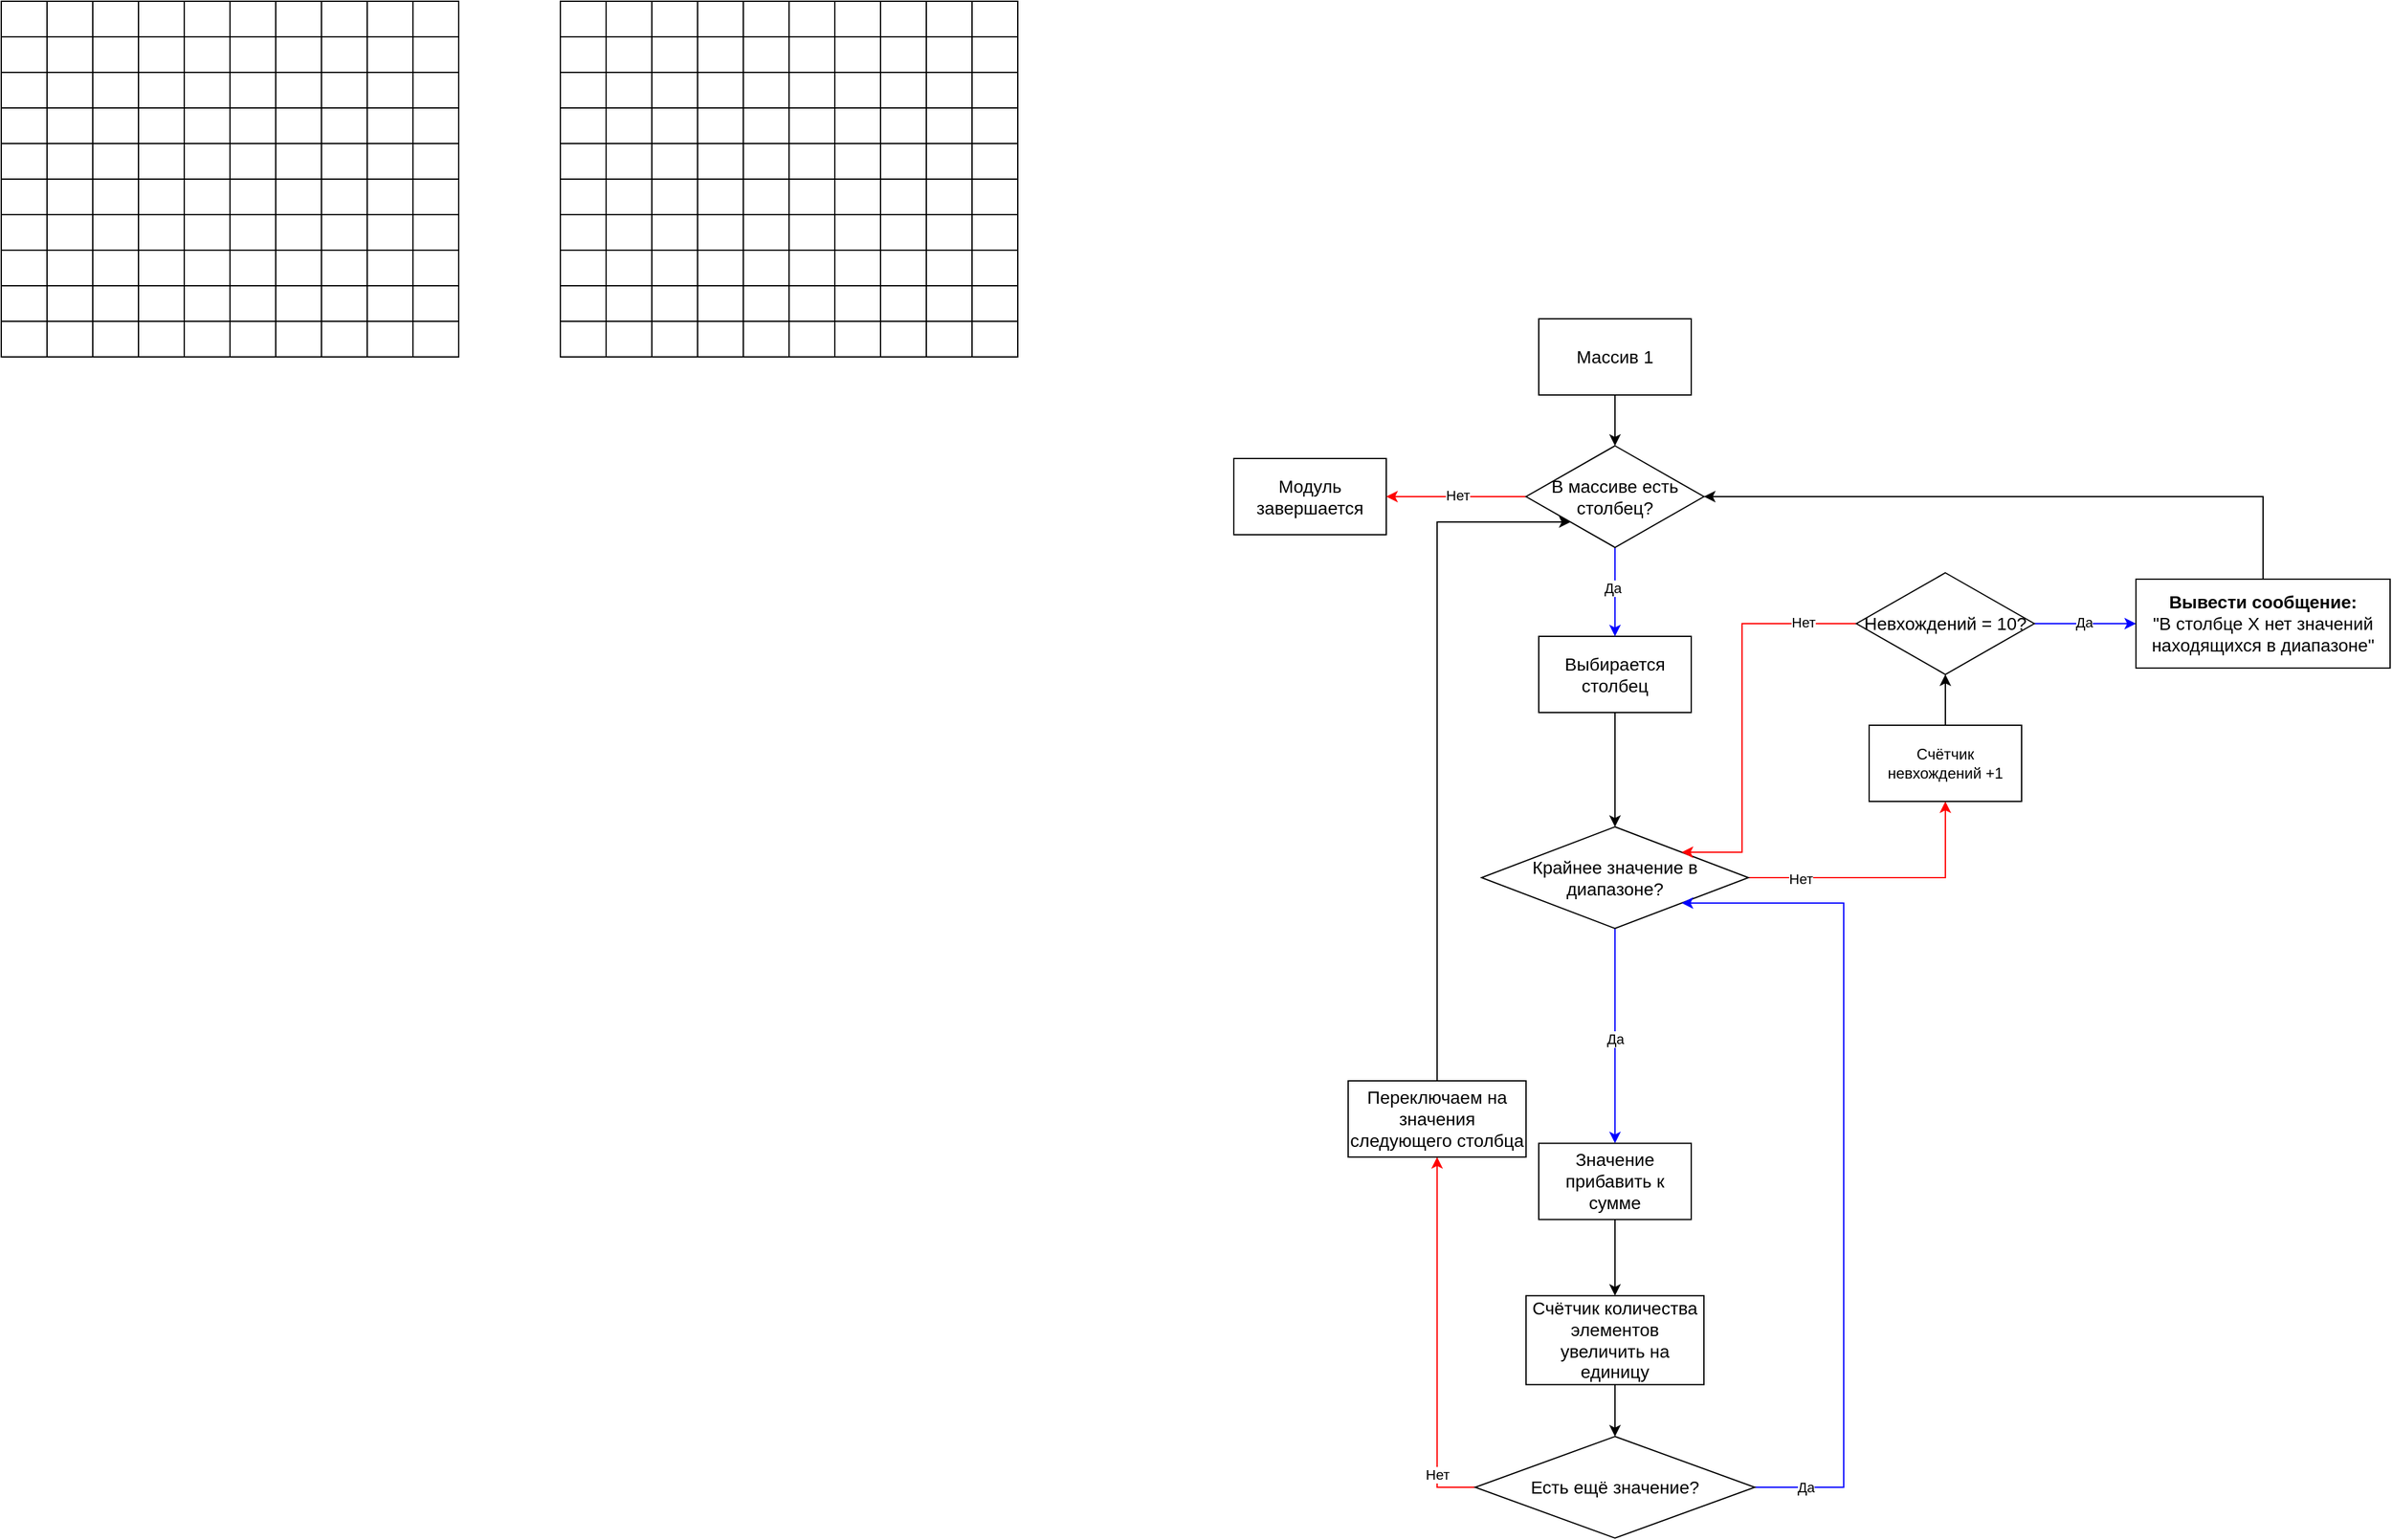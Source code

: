 <mxfile version="22.1.2" type="github">
  <diagram name="Страница — 1" id="kmeITi0ijy-9kRvaVtel">
    <mxGraphModel dx="1808" dy="1848" grid="1" gridSize="10" guides="1" tooltips="1" connect="1" arrows="1" fold="1" page="0" pageScale="1" pageWidth="827" pageHeight="1169" math="0" shadow="0">
      <root>
        <mxCell id="0" />
        <mxCell id="1" parent="0" />
        <mxCell id="2hiuAOLTdW-VBoG8UOYG-3" value="" style="childLayout=tableLayout;recursiveResize=0;shadow=0;fillColor=none;" vertex="1" parent="1">
          <mxGeometry x="-810" y="-1050" width="360" height="280" as="geometry" />
        </mxCell>
        <mxCell id="2hiuAOLTdW-VBoG8UOYG-4" value="" style="shape=tableRow;horizontal=0;startSize=0;swimlaneHead=0;swimlaneBody=0;top=0;left=0;bottom=0;right=0;dropTarget=0;collapsible=0;recursiveResize=0;expand=0;fontStyle=0;fillColor=none;strokeColor=inherit;" vertex="1" parent="2hiuAOLTdW-VBoG8UOYG-3">
          <mxGeometry width="360" height="28" as="geometry" />
        </mxCell>
        <mxCell id="2hiuAOLTdW-VBoG8UOYG-34" style="connectable=0;recursiveResize=0;strokeColor=inherit;fillColor=none;align=center;whiteSpace=wrap;html=1;" vertex="1" parent="2hiuAOLTdW-VBoG8UOYG-4">
          <mxGeometry width="36" height="28" as="geometry">
            <mxRectangle width="36" height="28" as="alternateBounds" />
          </mxGeometry>
        </mxCell>
        <mxCell id="2hiuAOLTdW-VBoG8UOYG-31" style="connectable=0;recursiveResize=0;strokeColor=inherit;fillColor=none;align=center;whiteSpace=wrap;html=1;" vertex="1" parent="2hiuAOLTdW-VBoG8UOYG-4">
          <mxGeometry x="36" width="36" height="28" as="geometry">
            <mxRectangle width="36" height="28" as="alternateBounds" />
          </mxGeometry>
        </mxCell>
        <mxCell id="2hiuAOLTdW-VBoG8UOYG-28" style="connectable=0;recursiveResize=0;strokeColor=inherit;fillColor=none;align=center;whiteSpace=wrap;html=1;" vertex="1" parent="2hiuAOLTdW-VBoG8UOYG-4">
          <mxGeometry x="72" width="36" height="28" as="geometry">
            <mxRectangle width="36" height="28" as="alternateBounds" />
          </mxGeometry>
        </mxCell>
        <mxCell id="2hiuAOLTdW-VBoG8UOYG-25" style="connectable=0;recursiveResize=0;strokeColor=inherit;fillColor=none;align=center;whiteSpace=wrap;html=1;" vertex="1" parent="2hiuAOLTdW-VBoG8UOYG-4">
          <mxGeometry x="108" width="36" height="28" as="geometry">
            <mxRectangle width="36" height="28" as="alternateBounds" />
          </mxGeometry>
        </mxCell>
        <mxCell id="2hiuAOLTdW-VBoG8UOYG-22" style="connectable=0;recursiveResize=0;strokeColor=inherit;fillColor=none;align=center;whiteSpace=wrap;html=1;" vertex="1" parent="2hiuAOLTdW-VBoG8UOYG-4">
          <mxGeometry x="144" width="36" height="28" as="geometry">
            <mxRectangle width="36" height="28" as="alternateBounds" />
          </mxGeometry>
        </mxCell>
        <mxCell id="2hiuAOLTdW-VBoG8UOYG-19" style="connectable=0;recursiveResize=0;strokeColor=inherit;fillColor=none;align=center;whiteSpace=wrap;html=1;" vertex="1" parent="2hiuAOLTdW-VBoG8UOYG-4">
          <mxGeometry x="180" width="36" height="28" as="geometry">
            <mxRectangle width="36" height="28" as="alternateBounds" />
          </mxGeometry>
        </mxCell>
        <mxCell id="2hiuAOLTdW-VBoG8UOYG-16" style="connectable=0;recursiveResize=0;strokeColor=inherit;fillColor=none;align=center;whiteSpace=wrap;html=1;" vertex="1" parent="2hiuAOLTdW-VBoG8UOYG-4">
          <mxGeometry x="216" width="36" height="28" as="geometry">
            <mxRectangle width="36" height="28" as="alternateBounds" />
          </mxGeometry>
        </mxCell>
        <mxCell id="2hiuAOLTdW-VBoG8UOYG-5" value="" style="connectable=0;recursiveResize=0;strokeColor=inherit;fillColor=none;align=center;whiteSpace=wrap;html=1;" vertex="1" parent="2hiuAOLTdW-VBoG8UOYG-4">
          <mxGeometry x="252" width="36" height="28" as="geometry">
            <mxRectangle width="36" height="28" as="alternateBounds" />
          </mxGeometry>
        </mxCell>
        <mxCell id="2hiuAOLTdW-VBoG8UOYG-6" value="" style="connectable=0;recursiveResize=0;strokeColor=inherit;fillColor=none;align=center;whiteSpace=wrap;html=1;" vertex="1" parent="2hiuAOLTdW-VBoG8UOYG-4">
          <mxGeometry x="288" width="36" height="28" as="geometry">
            <mxRectangle width="36" height="28" as="alternateBounds" />
          </mxGeometry>
        </mxCell>
        <mxCell id="2hiuAOLTdW-VBoG8UOYG-7" value="" style="connectable=0;recursiveResize=0;strokeColor=inherit;fillColor=none;align=center;whiteSpace=wrap;html=1;" vertex="1" parent="2hiuAOLTdW-VBoG8UOYG-4">
          <mxGeometry x="324" width="36" height="28" as="geometry">
            <mxRectangle width="36" height="28" as="alternateBounds" />
          </mxGeometry>
        </mxCell>
        <mxCell id="2hiuAOLTdW-VBoG8UOYG-8" style="shape=tableRow;horizontal=0;startSize=0;swimlaneHead=0;swimlaneBody=0;top=0;left=0;bottom=0;right=0;dropTarget=0;collapsible=0;recursiveResize=0;expand=0;fontStyle=0;fillColor=none;strokeColor=inherit;" vertex="1" parent="2hiuAOLTdW-VBoG8UOYG-3">
          <mxGeometry y="28" width="360" height="28" as="geometry" />
        </mxCell>
        <mxCell id="2hiuAOLTdW-VBoG8UOYG-35" style="connectable=0;recursiveResize=0;strokeColor=inherit;fillColor=none;align=center;whiteSpace=wrap;html=1;" vertex="1" parent="2hiuAOLTdW-VBoG8UOYG-8">
          <mxGeometry width="36" height="28" as="geometry">
            <mxRectangle width="36" height="28" as="alternateBounds" />
          </mxGeometry>
        </mxCell>
        <mxCell id="2hiuAOLTdW-VBoG8UOYG-32" style="connectable=0;recursiveResize=0;strokeColor=inherit;fillColor=none;align=center;whiteSpace=wrap;html=1;" vertex="1" parent="2hiuAOLTdW-VBoG8UOYG-8">
          <mxGeometry x="36" width="36" height="28" as="geometry">
            <mxRectangle width="36" height="28" as="alternateBounds" />
          </mxGeometry>
        </mxCell>
        <mxCell id="2hiuAOLTdW-VBoG8UOYG-29" style="connectable=0;recursiveResize=0;strokeColor=inherit;fillColor=none;align=center;whiteSpace=wrap;html=1;" vertex="1" parent="2hiuAOLTdW-VBoG8UOYG-8">
          <mxGeometry x="72" width="36" height="28" as="geometry">
            <mxRectangle width="36" height="28" as="alternateBounds" />
          </mxGeometry>
        </mxCell>
        <mxCell id="2hiuAOLTdW-VBoG8UOYG-26" style="connectable=0;recursiveResize=0;strokeColor=inherit;fillColor=none;align=center;whiteSpace=wrap;html=1;" vertex="1" parent="2hiuAOLTdW-VBoG8UOYG-8">
          <mxGeometry x="108" width="36" height="28" as="geometry">
            <mxRectangle width="36" height="28" as="alternateBounds" />
          </mxGeometry>
        </mxCell>
        <mxCell id="2hiuAOLTdW-VBoG8UOYG-23" style="connectable=0;recursiveResize=0;strokeColor=inherit;fillColor=none;align=center;whiteSpace=wrap;html=1;" vertex="1" parent="2hiuAOLTdW-VBoG8UOYG-8">
          <mxGeometry x="144" width="36" height="28" as="geometry">
            <mxRectangle width="36" height="28" as="alternateBounds" />
          </mxGeometry>
        </mxCell>
        <mxCell id="2hiuAOLTdW-VBoG8UOYG-20" style="connectable=0;recursiveResize=0;strokeColor=inherit;fillColor=none;align=center;whiteSpace=wrap;html=1;" vertex="1" parent="2hiuAOLTdW-VBoG8UOYG-8">
          <mxGeometry x="180" width="36" height="28" as="geometry">
            <mxRectangle width="36" height="28" as="alternateBounds" />
          </mxGeometry>
        </mxCell>
        <mxCell id="2hiuAOLTdW-VBoG8UOYG-17" style="connectable=0;recursiveResize=0;strokeColor=inherit;fillColor=none;align=center;whiteSpace=wrap;html=1;" vertex="1" parent="2hiuAOLTdW-VBoG8UOYG-8">
          <mxGeometry x="216" width="36" height="28" as="geometry">
            <mxRectangle width="36" height="28" as="alternateBounds" />
          </mxGeometry>
        </mxCell>
        <mxCell id="2hiuAOLTdW-VBoG8UOYG-9" value="" style="connectable=0;recursiveResize=0;strokeColor=inherit;fillColor=none;align=center;whiteSpace=wrap;html=1;" vertex="1" parent="2hiuAOLTdW-VBoG8UOYG-8">
          <mxGeometry x="252" width="36" height="28" as="geometry">
            <mxRectangle width="36" height="28" as="alternateBounds" />
          </mxGeometry>
        </mxCell>
        <mxCell id="2hiuAOLTdW-VBoG8UOYG-10" value="" style="connectable=0;recursiveResize=0;strokeColor=inherit;fillColor=none;align=center;whiteSpace=wrap;html=1;" vertex="1" parent="2hiuAOLTdW-VBoG8UOYG-8">
          <mxGeometry x="288" width="36" height="28" as="geometry">
            <mxRectangle width="36" height="28" as="alternateBounds" />
          </mxGeometry>
        </mxCell>
        <mxCell id="2hiuAOLTdW-VBoG8UOYG-11" value="" style="connectable=0;recursiveResize=0;strokeColor=inherit;fillColor=none;align=center;whiteSpace=wrap;html=1;" vertex="1" parent="2hiuAOLTdW-VBoG8UOYG-8">
          <mxGeometry x="324" width="36" height="28" as="geometry">
            <mxRectangle width="36" height="28" as="alternateBounds" />
          </mxGeometry>
        </mxCell>
        <mxCell id="2hiuAOLTdW-VBoG8UOYG-12" style="shape=tableRow;horizontal=0;startSize=0;swimlaneHead=0;swimlaneBody=0;top=0;left=0;bottom=0;right=0;dropTarget=0;collapsible=0;recursiveResize=0;expand=0;fontStyle=0;fillColor=none;strokeColor=inherit;" vertex="1" parent="2hiuAOLTdW-VBoG8UOYG-3">
          <mxGeometry y="56" width="360" height="28" as="geometry" />
        </mxCell>
        <mxCell id="2hiuAOLTdW-VBoG8UOYG-36" style="connectable=0;recursiveResize=0;strokeColor=inherit;fillColor=none;align=center;whiteSpace=wrap;html=1;" vertex="1" parent="2hiuAOLTdW-VBoG8UOYG-12">
          <mxGeometry width="36" height="28" as="geometry">
            <mxRectangle width="36" height="28" as="alternateBounds" />
          </mxGeometry>
        </mxCell>
        <mxCell id="2hiuAOLTdW-VBoG8UOYG-33" style="connectable=0;recursiveResize=0;strokeColor=inherit;fillColor=none;align=center;whiteSpace=wrap;html=1;" vertex="1" parent="2hiuAOLTdW-VBoG8UOYG-12">
          <mxGeometry x="36" width="36" height="28" as="geometry">
            <mxRectangle width="36" height="28" as="alternateBounds" />
          </mxGeometry>
        </mxCell>
        <mxCell id="2hiuAOLTdW-VBoG8UOYG-30" style="connectable=0;recursiveResize=0;strokeColor=inherit;fillColor=none;align=center;whiteSpace=wrap;html=1;" vertex="1" parent="2hiuAOLTdW-VBoG8UOYG-12">
          <mxGeometry x="72" width="36" height="28" as="geometry">
            <mxRectangle width="36" height="28" as="alternateBounds" />
          </mxGeometry>
        </mxCell>
        <mxCell id="2hiuAOLTdW-VBoG8UOYG-27" style="connectable=0;recursiveResize=0;strokeColor=inherit;fillColor=none;align=center;whiteSpace=wrap;html=1;" vertex="1" parent="2hiuAOLTdW-VBoG8UOYG-12">
          <mxGeometry x="108" width="36" height="28" as="geometry">
            <mxRectangle width="36" height="28" as="alternateBounds" />
          </mxGeometry>
        </mxCell>
        <mxCell id="2hiuAOLTdW-VBoG8UOYG-24" style="connectable=0;recursiveResize=0;strokeColor=inherit;fillColor=none;align=center;whiteSpace=wrap;html=1;" vertex="1" parent="2hiuAOLTdW-VBoG8UOYG-12">
          <mxGeometry x="144" width="36" height="28" as="geometry">
            <mxRectangle width="36" height="28" as="alternateBounds" />
          </mxGeometry>
        </mxCell>
        <mxCell id="2hiuAOLTdW-VBoG8UOYG-21" style="connectable=0;recursiveResize=0;strokeColor=inherit;fillColor=none;align=center;whiteSpace=wrap;html=1;" vertex="1" parent="2hiuAOLTdW-VBoG8UOYG-12">
          <mxGeometry x="180" width="36" height="28" as="geometry">
            <mxRectangle width="36" height="28" as="alternateBounds" />
          </mxGeometry>
        </mxCell>
        <mxCell id="2hiuAOLTdW-VBoG8UOYG-18" style="connectable=0;recursiveResize=0;strokeColor=inherit;fillColor=none;align=center;whiteSpace=wrap;html=1;" vertex="1" parent="2hiuAOLTdW-VBoG8UOYG-12">
          <mxGeometry x="216" width="36" height="28" as="geometry">
            <mxRectangle width="36" height="28" as="alternateBounds" />
          </mxGeometry>
        </mxCell>
        <mxCell id="2hiuAOLTdW-VBoG8UOYG-13" value="" style="connectable=0;recursiveResize=0;strokeColor=inherit;fillColor=none;align=center;whiteSpace=wrap;html=1;" vertex="1" parent="2hiuAOLTdW-VBoG8UOYG-12">
          <mxGeometry x="252" width="36" height="28" as="geometry">
            <mxRectangle width="36" height="28" as="alternateBounds" />
          </mxGeometry>
        </mxCell>
        <mxCell id="2hiuAOLTdW-VBoG8UOYG-14" value="" style="connectable=0;recursiveResize=0;strokeColor=inherit;fillColor=none;align=center;whiteSpace=wrap;html=1;" vertex="1" parent="2hiuAOLTdW-VBoG8UOYG-12">
          <mxGeometry x="288" width="36" height="28" as="geometry">
            <mxRectangle width="36" height="28" as="alternateBounds" />
          </mxGeometry>
        </mxCell>
        <mxCell id="2hiuAOLTdW-VBoG8UOYG-15" value="" style="connectable=0;recursiveResize=0;strokeColor=inherit;fillColor=none;align=center;whiteSpace=wrap;html=1;" vertex="1" parent="2hiuAOLTdW-VBoG8UOYG-12">
          <mxGeometry x="324" width="36" height="28" as="geometry">
            <mxRectangle width="36" height="28" as="alternateBounds" />
          </mxGeometry>
        </mxCell>
        <mxCell id="2hiuAOLTdW-VBoG8UOYG-37" style="shape=tableRow;horizontal=0;startSize=0;swimlaneHead=0;swimlaneBody=0;top=0;left=0;bottom=0;right=0;dropTarget=0;collapsible=0;recursiveResize=0;expand=0;fontStyle=0;fillColor=none;strokeColor=inherit;" vertex="1" parent="2hiuAOLTdW-VBoG8UOYG-3">
          <mxGeometry y="84" width="360" height="28" as="geometry" />
        </mxCell>
        <mxCell id="2hiuAOLTdW-VBoG8UOYG-38" style="connectable=0;recursiveResize=0;strokeColor=inherit;fillColor=none;align=center;whiteSpace=wrap;html=1;" vertex="1" parent="2hiuAOLTdW-VBoG8UOYG-37">
          <mxGeometry width="36" height="28" as="geometry">
            <mxRectangle width="36" height="28" as="alternateBounds" />
          </mxGeometry>
        </mxCell>
        <mxCell id="2hiuAOLTdW-VBoG8UOYG-39" style="connectable=0;recursiveResize=0;strokeColor=inherit;fillColor=none;align=center;whiteSpace=wrap;html=1;" vertex="1" parent="2hiuAOLTdW-VBoG8UOYG-37">
          <mxGeometry x="36" width="36" height="28" as="geometry">
            <mxRectangle width="36" height="28" as="alternateBounds" />
          </mxGeometry>
        </mxCell>
        <mxCell id="2hiuAOLTdW-VBoG8UOYG-40" style="connectable=0;recursiveResize=0;strokeColor=inherit;fillColor=none;align=center;whiteSpace=wrap;html=1;" vertex="1" parent="2hiuAOLTdW-VBoG8UOYG-37">
          <mxGeometry x="72" width="36" height="28" as="geometry">
            <mxRectangle width="36" height="28" as="alternateBounds" />
          </mxGeometry>
        </mxCell>
        <mxCell id="2hiuAOLTdW-VBoG8UOYG-41" style="connectable=0;recursiveResize=0;strokeColor=inherit;fillColor=none;align=center;whiteSpace=wrap;html=1;" vertex="1" parent="2hiuAOLTdW-VBoG8UOYG-37">
          <mxGeometry x="108" width="36" height="28" as="geometry">
            <mxRectangle width="36" height="28" as="alternateBounds" />
          </mxGeometry>
        </mxCell>
        <mxCell id="2hiuAOLTdW-VBoG8UOYG-42" style="connectable=0;recursiveResize=0;strokeColor=inherit;fillColor=none;align=center;whiteSpace=wrap;html=1;" vertex="1" parent="2hiuAOLTdW-VBoG8UOYG-37">
          <mxGeometry x="144" width="36" height="28" as="geometry">
            <mxRectangle width="36" height="28" as="alternateBounds" />
          </mxGeometry>
        </mxCell>
        <mxCell id="2hiuAOLTdW-VBoG8UOYG-43" style="connectable=0;recursiveResize=0;strokeColor=inherit;fillColor=none;align=center;whiteSpace=wrap;html=1;" vertex="1" parent="2hiuAOLTdW-VBoG8UOYG-37">
          <mxGeometry x="180" width="36" height="28" as="geometry">
            <mxRectangle width="36" height="28" as="alternateBounds" />
          </mxGeometry>
        </mxCell>
        <mxCell id="2hiuAOLTdW-VBoG8UOYG-44" style="connectable=0;recursiveResize=0;strokeColor=inherit;fillColor=none;align=center;whiteSpace=wrap;html=1;" vertex="1" parent="2hiuAOLTdW-VBoG8UOYG-37">
          <mxGeometry x="216" width="36" height="28" as="geometry">
            <mxRectangle width="36" height="28" as="alternateBounds" />
          </mxGeometry>
        </mxCell>
        <mxCell id="2hiuAOLTdW-VBoG8UOYG-45" style="connectable=0;recursiveResize=0;strokeColor=inherit;fillColor=none;align=center;whiteSpace=wrap;html=1;" vertex="1" parent="2hiuAOLTdW-VBoG8UOYG-37">
          <mxGeometry x="252" width="36" height="28" as="geometry">
            <mxRectangle width="36" height="28" as="alternateBounds" />
          </mxGeometry>
        </mxCell>
        <mxCell id="2hiuAOLTdW-VBoG8UOYG-46" style="connectable=0;recursiveResize=0;strokeColor=inherit;fillColor=none;align=center;whiteSpace=wrap;html=1;" vertex="1" parent="2hiuAOLTdW-VBoG8UOYG-37">
          <mxGeometry x="288" width="36" height="28" as="geometry">
            <mxRectangle width="36" height="28" as="alternateBounds" />
          </mxGeometry>
        </mxCell>
        <mxCell id="2hiuAOLTdW-VBoG8UOYG-47" style="connectable=0;recursiveResize=0;strokeColor=inherit;fillColor=none;align=center;whiteSpace=wrap;html=1;" vertex="1" parent="2hiuAOLTdW-VBoG8UOYG-37">
          <mxGeometry x="324" width="36" height="28" as="geometry">
            <mxRectangle width="36" height="28" as="alternateBounds" />
          </mxGeometry>
        </mxCell>
        <mxCell id="2hiuAOLTdW-VBoG8UOYG-48" style="shape=tableRow;horizontal=0;startSize=0;swimlaneHead=0;swimlaneBody=0;top=0;left=0;bottom=0;right=0;dropTarget=0;collapsible=0;recursiveResize=0;expand=0;fontStyle=0;fillColor=none;strokeColor=inherit;" vertex="1" parent="2hiuAOLTdW-VBoG8UOYG-3">
          <mxGeometry y="112" width="360" height="28" as="geometry" />
        </mxCell>
        <mxCell id="2hiuAOLTdW-VBoG8UOYG-49" style="connectable=0;recursiveResize=0;strokeColor=inherit;fillColor=none;align=center;whiteSpace=wrap;html=1;" vertex="1" parent="2hiuAOLTdW-VBoG8UOYG-48">
          <mxGeometry width="36" height="28" as="geometry">
            <mxRectangle width="36" height="28" as="alternateBounds" />
          </mxGeometry>
        </mxCell>
        <mxCell id="2hiuAOLTdW-VBoG8UOYG-50" style="connectable=0;recursiveResize=0;strokeColor=inherit;fillColor=none;align=center;whiteSpace=wrap;html=1;" vertex="1" parent="2hiuAOLTdW-VBoG8UOYG-48">
          <mxGeometry x="36" width="36" height="28" as="geometry">
            <mxRectangle width="36" height="28" as="alternateBounds" />
          </mxGeometry>
        </mxCell>
        <mxCell id="2hiuAOLTdW-VBoG8UOYG-51" style="connectable=0;recursiveResize=0;strokeColor=inherit;fillColor=none;align=center;whiteSpace=wrap;html=1;" vertex="1" parent="2hiuAOLTdW-VBoG8UOYG-48">
          <mxGeometry x="72" width="36" height="28" as="geometry">
            <mxRectangle width="36" height="28" as="alternateBounds" />
          </mxGeometry>
        </mxCell>
        <mxCell id="2hiuAOLTdW-VBoG8UOYG-52" style="connectable=0;recursiveResize=0;strokeColor=inherit;fillColor=none;align=center;whiteSpace=wrap;html=1;" vertex="1" parent="2hiuAOLTdW-VBoG8UOYG-48">
          <mxGeometry x="108" width="36" height="28" as="geometry">
            <mxRectangle width="36" height="28" as="alternateBounds" />
          </mxGeometry>
        </mxCell>
        <mxCell id="2hiuAOLTdW-VBoG8UOYG-53" style="connectable=0;recursiveResize=0;strokeColor=inherit;fillColor=none;align=center;whiteSpace=wrap;html=1;" vertex="1" parent="2hiuAOLTdW-VBoG8UOYG-48">
          <mxGeometry x="144" width="36" height="28" as="geometry">
            <mxRectangle width="36" height="28" as="alternateBounds" />
          </mxGeometry>
        </mxCell>
        <mxCell id="2hiuAOLTdW-VBoG8UOYG-54" style="connectable=0;recursiveResize=0;strokeColor=inherit;fillColor=none;align=center;whiteSpace=wrap;html=1;" vertex="1" parent="2hiuAOLTdW-VBoG8UOYG-48">
          <mxGeometry x="180" width="36" height="28" as="geometry">
            <mxRectangle width="36" height="28" as="alternateBounds" />
          </mxGeometry>
        </mxCell>
        <mxCell id="2hiuAOLTdW-VBoG8UOYG-55" style="connectable=0;recursiveResize=0;strokeColor=inherit;fillColor=none;align=center;whiteSpace=wrap;html=1;" vertex="1" parent="2hiuAOLTdW-VBoG8UOYG-48">
          <mxGeometry x="216" width="36" height="28" as="geometry">
            <mxRectangle width="36" height="28" as="alternateBounds" />
          </mxGeometry>
        </mxCell>
        <mxCell id="2hiuAOLTdW-VBoG8UOYG-56" style="connectable=0;recursiveResize=0;strokeColor=inherit;fillColor=none;align=center;whiteSpace=wrap;html=1;" vertex="1" parent="2hiuAOLTdW-VBoG8UOYG-48">
          <mxGeometry x="252" width="36" height="28" as="geometry">
            <mxRectangle width="36" height="28" as="alternateBounds" />
          </mxGeometry>
        </mxCell>
        <mxCell id="2hiuAOLTdW-VBoG8UOYG-57" style="connectable=0;recursiveResize=0;strokeColor=inherit;fillColor=none;align=center;whiteSpace=wrap;html=1;" vertex="1" parent="2hiuAOLTdW-VBoG8UOYG-48">
          <mxGeometry x="288" width="36" height="28" as="geometry">
            <mxRectangle width="36" height="28" as="alternateBounds" />
          </mxGeometry>
        </mxCell>
        <mxCell id="2hiuAOLTdW-VBoG8UOYG-58" style="connectable=0;recursiveResize=0;strokeColor=inherit;fillColor=none;align=center;whiteSpace=wrap;html=1;" vertex="1" parent="2hiuAOLTdW-VBoG8UOYG-48">
          <mxGeometry x="324" width="36" height="28" as="geometry">
            <mxRectangle width="36" height="28" as="alternateBounds" />
          </mxGeometry>
        </mxCell>
        <mxCell id="2hiuAOLTdW-VBoG8UOYG-59" style="shape=tableRow;horizontal=0;startSize=0;swimlaneHead=0;swimlaneBody=0;top=0;left=0;bottom=0;right=0;dropTarget=0;collapsible=0;recursiveResize=0;expand=0;fontStyle=0;fillColor=none;strokeColor=inherit;" vertex="1" parent="2hiuAOLTdW-VBoG8UOYG-3">
          <mxGeometry y="140" width="360" height="28" as="geometry" />
        </mxCell>
        <mxCell id="2hiuAOLTdW-VBoG8UOYG-60" style="connectable=0;recursiveResize=0;strokeColor=inherit;fillColor=none;align=center;whiteSpace=wrap;html=1;" vertex="1" parent="2hiuAOLTdW-VBoG8UOYG-59">
          <mxGeometry width="36" height="28" as="geometry">
            <mxRectangle width="36" height="28" as="alternateBounds" />
          </mxGeometry>
        </mxCell>
        <mxCell id="2hiuAOLTdW-VBoG8UOYG-61" style="connectable=0;recursiveResize=0;strokeColor=inherit;fillColor=none;align=center;whiteSpace=wrap;html=1;" vertex="1" parent="2hiuAOLTdW-VBoG8UOYG-59">
          <mxGeometry x="36" width="36" height="28" as="geometry">
            <mxRectangle width="36" height="28" as="alternateBounds" />
          </mxGeometry>
        </mxCell>
        <mxCell id="2hiuAOLTdW-VBoG8UOYG-62" style="connectable=0;recursiveResize=0;strokeColor=inherit;fillColor=none;align=center;whiteSpace=wrap;html=1;" vertex="1" parent="2hiuAOLTdW-VBoG8UOYG-59">
          <mxGeometry x="72" width="36" height="28" as="geometry">
            <mxRectangle width="36" height="28" as="alternateBounds" />
          </mxGeometry>
        </mxCell>
        <mxCell id="2hiuAOLTdW-VBoG8UOYG-63" style="connectable=0;recursiveResize=0;strokeColor=inherit;fillColor=none;align=center;whiteSpace=wrap;html=1;" vertex="1" parent="2hiuAOLTdW-VBoG8UOYG-59">
          <mxGeometry x="108" width="36" height="28" as="geometry">
            <mxRectangle width="36" height="28" as="alternateBounds" />
          </mxGeometry>
        </mxCell>
        <mxCell id="2hiuAOLTdW-VBoG8UOYG-64" style="connectable=0;recursiveResize=0;strokeColor=inherit;fillColor=none;align=center;whiteSpace=wrap;html=1;" vertex="1" parent="2hiuAOLTdW-VBoG8UOYG-59">
          <mxGeometry x="144" width="36" height="28" as="geometry">
            <mxRectangle width="36" height="28" as="alternateBounds" />
          </mxGeometry>
        </mxCell>
        <mxCell id="2hiuAOLTdW-VBoG8UOYG-65" style="connectable=0;recursiveResize=0;strokeColor=inherit;fillColor=none;align=center;whiteSpace=wrap;html=1;" vertex="1" parent="2hiuAOLTdW-VBoG8UOYG-59">
          <mxGeometry x="180" width="36" height="28" as="geometry">
            <mxRectangle width="36" height="28" as="alternateBounds" />
          </mxGeometry>
        </mxCell>
        <mxCell id="2hiuAOLTdW-VBoG8UOYG-66" style="connectable=0;recursiveResize=0;strokeColor=inherit;fillColor=none;align=center;whiteSpace=wrap;html=1;" vertex="1" parent="2hiuAOLTdW-VBoG8UOYG-59">
          <mxGeometry x="216" width="36" height="28" as="geometry">
            <mxRectangle width="36" height="28" as="alternateBounds" />
          </mxGeometry>
        </mxCell>
        <mxCell id="2hiuAOLTdW-VBoG8UOYG-67" style="connectable=0;recursiveResize=0;strokeColor=inherit;fillColor=none;align=center;whiteSpace=wrap;html=1;" vertex="1" parent="2hiuAOLTdW-VBoG8UOYG-59">
          <mxGeometry x="252" width="36" height="28" as="geometry">
            <mxRectangle width="36" height="28" as="alternateBounds" />
          </mxGeometry>
        </mxCell>
        <mxCell id="2hiuAOLTdW-VBoG8UOYG-68" style="connectable=0;recursiveResize=0;strokeColor=inherit;fillColor=none;align=center;whiteSpace=wrap;html=1;" vertex="1" parent="2hiuAOLTdW-VBoG8UOYG-59">
          <mxGeometry x="288" width="36" height="28" as="geometry">
            <mxRectangle width="36" height="28" as="alternateBounds" />
          </mxGeometry>
        </mxCell>
        <mxCell id="2hiuAOLTdW-VBoG8UOYG-69" style="connectable=0;recursiveResize=0;strokeColor=inherit;fillColor=none;align=center;whiteSpace=wrap;html=1;" vertex="1" parent="2hiuAOLTdW-VBoG8UOYG-59">
          <mxGeometry x="324" width="36" height="28" as="geometry">
            <mxRectangle width="36" height="28" as="alternateBounds" />
          </mxGeometry>
        </mxCell>
        <mxCell id="2hiuAOLTdW-VBoG8UOYG-70" style="shape=tableRow;horizontal=0;startSize=0;swimlaneHead=0;swimlaneBody=0;top=0;left=0;bottom=0;right=0;dropTarget=0;collapsible=0;recursiveResize=0;expand=0;fontStyle=0;fillColor=none;strokeColor=inherit;" vertex="1" parent="2hiuAOLTdW-VBoG8UOYG-3">
          <mxGeometry y="168" width="360" height="28" as="geometry" />
        </mxCell>
        <mxCell id="2hiuAOLTdW-VBoG8UOYG-71" style="connectable=0;recursiveResize=0;strokeColor=inherit;fillColor=none;align=center;whiteSpace=wrap;html=1;" vertex="1" parent="2hiuAOLTdW-VBoG8UOYG-70">
          <mxGeometry width="36" height="28" as="geometry">
            <mxRectangle width="36" height="28" as="alternateBounds" />
          </mxGeometry>
        </mxCell>
        <mxCell id="2hiuAOLTdW-VBoG8UOYG-72" style="connectable=0;recursiveResize=0;strokeColor=inherit;fillColor=none;align=center;whiteSpace=wrap;html=1;" vertex="1" parent="2hiuAOLTdW-VBoG8UOYG-70">
          <mxGeometry x="36" width="36" height="28" as="geometry">
            <mxRectangle width="36" height="28" as="alternateBounds" />
          </mxGeometry>
        </mxCell>
        <mxCell id="2hiuAOLTdW-VBoG8UOYG-73" style="connectable=0;recursiveResize=0;strokeColor=inherit;fillColor=none;align=center;whiteSpace=wrap;html=1;" vertex="1" parent="2hiuAOLTdW-VBoG8UOYG-70">
          <mxGeometry x="72" width="36" height="28" as="geometry">
            <mxRectangle width="36" height="28" as="alternateBounds" />
          </mxGeometry>
        </mxCell>
        <mxCell id="2hiuAOLTdW-VBoG8UOYG-74" style="connectable=0;recursiveResize=0;strokeColor=inherit;fillColor=none;align=center;whiteSpace=wrap;html=1;" vertex="1" parent="2hiuAOLTdW-VBoG8UOYG-70">
          <mxGeometry x="108" width="36" height="28" as="geometry">
            <mxRectangle width="36" height="28" as="alternateBounds" />
          </mxGeometry>
        </mxCell>
        <mxCell id="2hiuAOLTdW-VBoG8UOYG-75" style="connectable=0;recursiveResize=0;strokeColor=inherit;fillColor=none;align=center;whiteSpace=wrap;html=1;" vertex="1" parent="2hiuAOLTdW-VBoG8UOYG-70">
          <mxGeometry x="144" width="36" height="28" as="geometry">
            <mxRectangle width="36" height="28" as="alternateBounds" />
          </mxGeometry>
        </mxCell>
        <mxCell id="2hiuAOLTdW-VBoG8UOYG-76" style="connectable=0;recursiveResize=0;strokeColor=inherit;fillColor=none;align=center;whiteSpace=wrap;html=1;" vertex="1" parent="2hiuAOLTdW-VBoG8UOYG-70">
          <mxGeometry x="180" width="36" height="28" as="geometry">
            <mxRectangle width="36" height="28" as="alternateBounds" />
          </mxGeometry>
        </mxCell>
        <mxCell id="2hiuAOLTdW-VBoG8UOYG-77" style="connectable=0;recursiveResize=0;strokeColor=inherit;fillColor=none;align=center;whiteSpace=wrap;html=1;" vertex="1" parent="2hiuAOLTdW-VBoG8UOYG-70">
          <mxGeometry x="216" width="36" height="28" as="geometry">
            <mxRectangle width="36" height="28" as="alternateBounds" />
          </mxGeometry>
        </mxCell>
        <mxCell id="2hiuAOLTdW-VBoG8UOYG-78" style="connectable=0;recursiveResize=0;strokeColor=inherit;fillColor=none;align=center;whiteSpace=wrap;html=1;" vertex="1" parent="2hiuAOLTdW-VBoG8UOYG-70">
          <mxGeometry x="252" width="36" height="28" as="geometry">
            <mxRectangle width="36" height="28" as="alternateBounds" />
          </mxGeometry>
        </mxCell>
        <mxCell id="2hiuAOLTdW-VBoG8UOYG-79" style="connectable=0;recursiveResize=0;strokeColor=inherit;fillColor=none;align=center;whiteSpace=wrap;html=1;" vertex="1" parent="2hiuAOLTdW-VBoG8UOYG-70">
          <mxGeometry x="288" width="36" height="28" as="geometry">
            <mxRectangle width="36" height="28" as="alternateBounds" />
          </mxGeometry>
        </mxCell>
        <mxCell id="2hiuAOLTdW-VBoG8UOYG-80" style="connectable=0;recursiveResize=0;strokeColor=inherit;fillColor=none;align=center;whiteSpace=wrap;html=1;" vertex="1" parent="2hiuAOLTdW-VBoG8UOYG-70">
          <mxGeometry x="324" width="36" height="28" as="geometry">
            <mxRectangle width="36" height="28" as="alternateBounds" />
          </mxGeometry>
        </mxCell>
        <mxCell id="2hiuAOLTdW-VBoG8UOYG-81" style="shape=tableRow;horizontal=0;startSize=0;swimlaneHead=0;swimlaneBody=0;top=0;left=0;bottom=0;right=0;dropTarget=0;collapsible=0;recursiveResize=0;expand=0;fontStyle=0;fillColor=none;strokeColor=inherit;" vertex="1" parent="2hiuAOLTdW-VBoG8UOYG-3">
          <mxGeometry y="196" width="360" height="28" as="geometry" />
        </mxCell>
        <mxCell id="2hiuAOLTdW-VBoG8UOYG-82" style="connectable=0;recursiveResize=0;strokeColor=inherit;fillColor=none;align=center;whiteSpace=wrap;html=1;" vertex="1" parent="2hiuAOLTdW-VBoG8UOYG-81">
          <mxGeometry width="36" height="28" as="geometry">
            <mxRectangle width="36" height="28" as="alternateBounds" />
          </mxGeometry>
        </mxCell>
        <mxCell id="2hiuAOLTdW-VBoG8UOYG-83" style="connectable=0;recursiveResize=0;strokeColor=inherit;fillColor=none;align=center;whiteSpace=wrap;html=1;" vertex="1" parent="2hiuAOLTdW-VBoG8UOYG-81">
          <mxGeometry x="36" width="36" height="28" as="geometry">
            <mxRectangle width="36" height="28" as="alternateBounds" />
          </mxGeometry>
        </mxCell>
        <mxCell id="2hiuAOLTdW-VBoG8UOYG-84" style="connectable=0;recursiveResize=0;strokeColor=inherit;fillColor=none;align=center;whiteSpace=wrap;html=1;" vertex="1" parent="2hiuAOLTdW-VBoG8UOYG-81">
          <mxGeometry x="72" width="36" height="28" as="geometry">
            <mxRectangle width="36" height="28" as="alternateBounds" />
          </mxGeometry>
        </mxCell>
        <mxCell id="2hiuAOLTdW-VBoG8UOYG-85" style="connectable=0;recursiveResize=0;strokeColor=inherit;fillColor=none;align=center;whiteSpace=wrap;html=1;" vertex="1" parent="2hiuAOLTdW-VBoG8UOYG-81">
          <mxGeometry x="108" width="36" height="28" as="geometry">
            <mxRectangle width="36" height="28" as="alternateBounds" />
          </mxGeometry>
        </mxCell>
        <mxCell id="2hiuAOLTdW-VBoG8UOYG-86" style="connectable=0;recursiveResize=0;strokeColor=inherit;fillColor=none;align=center;whiteSpace=wrap;html=1;" vertex="1" parent="2hiuAOLTdW-VBoG8UOYG-81">
          <mxGeometry x="144" width="36" height="28" as="geometry">
            <mxRectangle width="36" height="28" as="alternateBounds" />
          </mxGeometry>
        </mxCell>
        <mxCell id="2hiuAOLTdW-VBoG8UOYG-87" style="connectable=0;recursiveResize=0;strokeColor=inherit;fillColor=none;align=center;whiteSpace=wrap;html=1;" vertex="1" parent="2hiuAOLTdW-VBoG8UOYG-81">
          <mxGeometry x="180" width="36" height="28" as="geometry">
            <mxRectangle width="36" height="28" as="alternateBounds" />
          </mxGeometry>
        </mxCell>
        <mxCell id="2hiuAOLTdW-VBoG8UOYG-88" style="connectable=0;recursiveResize=0;strokeColor=inherit;fillColor=none;align=center;whiteSpace=wrap;html=1;" vertex="1" parent="2hiuAOLTdW-VBoG8UOYG-81">
          <mxGeometry x="216" width="36" height="28" as="geometry">
            <mxRectangle width="36" height="28" as="alternateBounds" />
          </mxGeometry>
        </mxCell>
        <mxCell id="2hiuAOLTdW-VBoG8UOYG-89" style="connectable=0;recursiveResize=0;strokeColor=inherit;fillColor=none;align=center;whiteSpace=wrap;html=1;" vertex="1" parent="2hiuAOLTdW-VBoG8UOYG-81">
          <mxGeometry x="252" width="36" height="28" as="geometry">
            <mxRectangle width="36" height="28" as="alternateBounds" />
          </mxGeometry>
        </mxCell>
        <mxCell id="2hiuAOLTdW-VBoG8UOYG-90" style="connectable=0;recursiveResize=0;strokeColor=inherit;fillColor=none;align=center;whiteSpace=wrap;html=1;" vertex="1" parent="2hiuAOLTdW-VBoG8UOYG-81">
          <mxGeometry x="288" width="36" height="28" as="geometry">
            <mxRectangle width="36" height="28" as="alternateBounds" />
          </mxGeometry>
        </mxCell>
        <mxCell id="2hiuAOLTdW-VBoG8UOYG-91" style="connectable=0;recursiveResize=0;strokeColor=inherit;fillColor=none;align=center;whiteSpace=wrap;html=1;" vertex="1" parent="2hiuAOLTdW-VBoG8UOYG-81">
          <mxGeometry x="324" width="36" height="28" as="geometry">
            <mxRectangle width="36" height="28" as="alternateBounds" />
          </mxGeometry>
        </mxCell>
        <mxCell id="2hiuAOLTdW-VBoG8UOYG-92" style="shape=tableRow;horizontal=0;startSize=0;swimlaneHead=0;swimlaneBody=0;top=0;left=0;bottom=0;right=0;dropTarget=0;collapsible=0;recursiveResize=0;expand=0;fontStyle=0;fillColor=none;strokeColor=inherit;" vertex="1" parent="2hiuAOLTdW-VBoG8UOYG-3">
          <mxGeometry y="224" width="360" height="28" as="geometry" />
        </mxCell>
        <mxCell id="2hiuAOLTdW-VBoG8UOYG-93" style="connectable=0;recursiveResize=0;strokeColor=inherit;fillColor=none;align=center;whiteSpace=wrap;html=1;" vertex="1" parent="2hiuAOLTdW-VBoG8UOYG-92">
          <mxGeometry width="36" height="28" as="geometry">
            <mxRectangle width="36" height="28" as="alternateBounds" />
          </mxGeometry>
        </mxCell>
        <mxCell id="2hiuAOLTdW-VBoG8UOYG-94" style="connectable=0;recursiveResize=0;strokeColor=inherit;fillColor=none;align=center;whiteSpace=wrap;html=1;" vertex="1" parent="2hiuAOLTdW-VBoG8UOYG-92">
          <mxGeometry x="36" width="36" height="28" as="geometry">
            <mxRectangle width="36" height="28" as="alternateBounds" />
          </mxGeometry>
        </mxCell>
        <mxCell id="2hiuAOLTdW-VBoG8UOYG-95" style="connectable=0;recursiveResize=0;strokeColor=inherit;fillColor=none;align=center;whiteSpace=wrap;html=1;" vertex="1" parent="2hiuAOLTdW-VBoG8UOYG-92">
          <mxGeometry x="72" width="36" height="28" as="geometry">
            <mxRectangle width="36" height="28" as="alternateBounds" />
          </mxGeometry>
        </mxCell>
        <mxCell id="2hiuAOLTdW-VBoG8UOYG-96" style="connectable=0;recursiveResize=0;strokeColor=inherit;fillColor=none;align=center;whiteSpace=wrap;html=1;" vertex="1" parent="2hiuAOLTdW-VBoG8UOYG-92">
          <mxGeometry x="108" width="36" height="28" as="geometry">
            <mxRectangle width="36" height="28" as="alternateBounds" />
          </mxGeometry>
        </mxCell>
        <mxCell id="2hiuAOLTdW-VBoG8UOYG-97" style="connectable=0;recursiveResize=0;strokeColor=inherit;fillColor=none;align=center;whiteSpace=wrap;html=1;" vertex="1" parent="2hiuAOLTdW-VBoG8UOYG-92">
          <mxGeometry x="144" width="36" height="28" as="geometry">
            <mxRectangle width="36" height="28" as="alternateBounds" />
          </mxGeometry>
        </mxCell>
        <mxCell id="2hiuAOLTdW-VBoG8UOYG-98" style="connectable=0;recursiveResize=0;strokeColor=inherit;fillColor=none;align=center;whiteSpace=wrap;html=1;" vertex="1" parent="2hiuAOLTdW-VBoG8UOYG-92">
          <mxGeometry x="180" width="36" height="28" as="geometry">
            <mxRectangle width="36" height="28" as="alternateBounds" />
          </mxGeometry>
        </mxCell>
        <mxCell id="2hiuAOLTdW-VBoG8UOYG-99" style="connectable=0;recursiveResize=0;strokeColor=inherit;fillColor=none;align=center;whiteSpace=wrap;html=1;" vertex="1" parent="2hiuAOLTdW-VBoG8UOYG-92">
          <mxGeometry x="216" width="36" height="28" as="geometry">
            <mxRectangle width="36" height="28" as="alternateBounds" />
          </mxGeometry>
        </mxCell>
        <mxCell id="2hiuAOLTdW-VBoG8UOYG-100" style="connectable=0;recursiveResize=0;strokeColor=inherit;fillColor=none;align=center;whiteSpace=wrap;html=1;" vertex="1" parent="2hiuAOLTdW-VBoG8UOYG-92">
          <mxGeometry x="252" width="36" height="28" as="geometry">
            <mxRectangle width="36" height="28" as="alternateBounds" />
          </mxGeometry>
        </mxCell>
        <mxCell id="2hiuAOLTdW-VBoG8UOYG-101" style="connectable=0;recursiveResize=0;strokeColor=inherit;fillColor=none;align=center;whiteSpace=wrap;html=1;" vertex="1" parent="2hiuAOLTdW-VBoG8UOYG-92">
          <mxGeometry x="288" width="36" height="28" as="geometry">
            <mxRectangle width="36" height="28" as="alternateBounds" />
          </mxGeometry>
        </mxCell>
        <mxCell id="2hiuAOLTdW-VBoG8UOYG-102" style="connectable=0;recursiveResize=0;strokeColor=inherit;fillColor=none;align=center;whiteSpace=wrap;html=1;" vertex="1" parent="2hiuAOLTdW-VBoG8UOYG-92">
          <mxGeometry x="324" width="36" height="28" as="geometry">
            <mxRectangle width="36" height="28" as="alternateBounds" />
          </mxGeometry>
        </mxCell>
        <mxCell id="2hiuAOLTdW-VBoG8UOYG-103" style="shape=tableRow;horizontal=0;startSize=0;swimlaneHead=0;swimlaneBody=0;top=0;left=0;bottom=0;right=0;dropTarget=0;collapsible=0;recursiveResize=0;expand=0;fontStyle=0;fillColor=none;strokeColor=inherit;" vertex="1" parent="2hiuAOLTdW-VBoG8UOYG-3">
          <mxGeometry y="252" width="360" height="28" as="geometry" />
        </mxCell>
        <mxCell id="2hiuAOLTdW-VBoG8UOYG-104" style="connectable=0;recursiveResize=0;strokeColor=inherit;fillColor=none;align=center;whiteSpace=wrap;html=1;" vertex="1" parent="2hiuAOLTdW-VBoG8UOYG-103">
          <mxGeometry width="36" height="28" as="geometry">
            <mxRectangle width="36" height="28" as="alternateBounds" />
          </mxGeometry>
        </mxCell>
        <mxCell id="2hiuAOLTdW-VBoG8UOYG-105" style="connectable=0;recursiveResize=0;strokeColor=inherit;fillColor=none;align=center;whiteSpace=wrap;html=1;" vertex="1" parent="2hiuAOLTdW-VBoG8UOYG-103">
          <mxGeometry x="36" width="36" height="28" as="geometry">
            <mxRectangle width="36" height="28" as="alternateBounds" />
          </mxGeometry>
        </mxCell>
        <mxCell id="2hiuAOLTdW-VBoG8UOYG-106" style="connectable=0;recursiveResize=0;strokeColor=inherit;fillColor=none;align=center;whiteSpace=wrap;html=1;" vertex="1" parent="2hiuAOLTdW-VBoG8UOYG-103">
          <mxGeometry x="72" width="36" height="28" as="geometry">
            <mxRectangle width="36" height="28" as="alternateBounds" />
          </mxGeometry>
        </mxCell>
        <mxCell id="2hiuAOLTdW-VBoG8UOYG-107" style="connectable=0;recursiveResize=0;strokeColor=inherit;fillColor=none;align=center;whiteSpace=wrap;html=1;" vertex="1" parent="2hiuAOLTdW-VBoG8UOYG-103">
          <mxGeometry x="108" width="36" height="28" as="geometry">
            <mxRectangle width="36" height="28" as="alternateBounds" />
          </mxGeometry>
        </mxCell>
        <mxCell id="2hiuAOLTdW-VBoG8UOYG-108" style="connectable=0;recursiveResize=0;strokeColor=inherit;fillColor=none;align=center;whiteSpace=wrap;html=1;" vertex="1" parent="2hiuAOLTdW-VBoG8UOYG-103">
          <mxGeometry x="144" width="36" height="28" as="geometry">
            <mxRectangle width="36" height="28" as="alternateBounds" />
          </mxGeometry>
        </mxCell>
        <mxCell id="2hiuAOLTdW-VBoG8UOYG-109" style="connectable=0;recursiveResize=0;strokeColor=inherit;fillColor=none;align=center;whiteSpace=wrap;html=1;" vertex="1" parent="2hiuAOLTdW-VBoG8UOYG-103">
          <mxGeometry x="180" width="36" height="28" as="geometry">
            <mxRectangle width="36" height="28" as="alternateBounds" />
          </mxGeometry>
        </mxCell>
        <mxCell id="2hiuAOLTdW-VBoG8UOYG-110" style="connectable=0;recursiveResize=0;strokeColor=inherit;fillColor=none;align=center;whiteSpace=wrap;html=1;" vertex="1" parent="2hiuAOLTdW-VBoG8UOYG-103">
          <mxGeometry x="216" width="36" height="28" as="geometry">
            <mxRectangle width="36" height="28" as="alternateBounds" />
          </mxGeometry>
        </mxCell>
        <mxCell id="2hiuAOLTdW-VBoG8UOYG-111" style="connectable=0;recursiveResize=0;strokeColor=inherit;fillColor=none;align=center;whiteSpace=wrap;html=1;" vertex="1" parent="2hiuAOLTdW-VBoG8UOYG-103">
          <mxGeometry x="252" width="36" height="28" as="geometry">
            <mxRectangle width="36" height="28" as="alternateBounds" />
          </mxGeometry>
        </mxCell>
        <mxCell id="2hiuAOLTdW-VBoG8UOYG-112" style="connectable=0;recursiveResize=0;strokeColor=inherit;fillColor=none;align=center;whiteSpace=wrap;html=1;" vertex="1" parent="2hiuAOLTdW-VBoG8UOYG-103">
          <mxGeometry x="288" width="36" height="28" as="geometry">
            <mxRectangle width="36" height="28" as="alternateBounds" />
          </mxGeometry>
        </mxCell>
        <mxCell id="2hiuAOLTdW-VBoG8UOYG-113" style="connectable=0;recursiveResize=0;strokeColor=inherit;fillColor=none;align=center;whiteSpace=wrap;html=1;" vertex="1" parent="2hiuAOLTdW-VBoG8UOYG-103">
          <mxGeometry x="324" width="36" height="28" as="geometry">
            <mxRectangle width="36" height="28" as="alternateBounds" />
          </mxGeometry>
        </mxCell>
        <mxCell id="2hiuAOLTdW-VBoG8UOYG-236" value="" style="childLayout=tableLayout;recursiveResize=0;shadow=0;fillColor=none;" vertex="1" parent="1">
          <mxGeometry x="-370" y="-1050" width="360" height="280" as="geometry" />
        </mxCell>
        <mxCell id="2hiuAOLTdW-VBoG8UOYG-237" value="" style="shape=tableRow;horizontal=0;startSize=0;swimlaneHead=0;swimlaneBody=0;top=0;left=0;bottom=0;right=0;dropTarget=0;collapsible=0;recursiveResize=0;expand=0;fontStyle=0;fillColor=none;strokeColor=inherit;" vertex="1" parent="2hiuAOLTdW-VBoG8UOYG-236">
          <mxGeometry width="360" height="28" as="geometry" />
        </mxCell>
        <mxCell id="2hiuAOLTdW-VBoG8UOYG-238" style="connectable=0;recursiveResize=0;strokeColor=inherit;fillColor=none;align=center;whiteSpace=wrap;html=1;" vertex="1" parent="2hiuAOLTdW-VBoG8UOYG-237">
          <mxGeometry width="36" height="28" as="geometry">
            <mxRectangle width="36" height="28" as="alternateBounds" />
          </mxGeometry>
        </mxCell>
        <mxCell id="2hiuAOLTdW-VBoG8UOYG-239" style="connectable=0;recursiveResize=0;strokeColor=inherit;fillColor=none;align=center;whiteSpace=wrap;html=1;" vertex="1" parent="2hiuAOLTdW-VBoG8UOYG-237">
          <mxGeometry x="36" width="36" height="28" as="geometry">
            <mxRectangle width="36" height="28" as="alternateBounds" />
          </mxGeometry>
        </mxCell>
        <mxCell id="2hiuAOLTdW-VBoG8UOYG-240" style="connectable=0;recursiveResize=0;strokeColor=inherit;fillColor=none;align=center;whiteSpace=wrap;html=1;" vertex="1" parent="2hiuAOLTdW-VBoG8UOYG-237">
          <mxGeometry x="72" width="36" height="28" as="geometry">
            <mxRectangle width="36" height="28" as="alternateBounds" />
          </mxGeometry>
        </mxCell>
        <mxCell id="2hiuAOLTdW-VBoG8UOYG-241" style="connectable=0;recursiveResize=0;strokeColor=inherit;fillColor=none;align=center;whiteSpace=wrap;html=1;" vertex="1" parent="2hiuAOLTdW-VBoG8UOYG-237">
          <mxGeometry x="108" width="36" height="28" as="geometry">
            <mxRectangle width="36" height="28" as="alternateBounds" />
          </mxGeometry>
        </mxCell>
        <mxCell id="2hiuAOLTdW-VBoG8UOYG-242" style="connectable=0;recursiveResize=0;strokeColor=inherit;fillColor=none;align=center;whiteSpace=wrap;html=1;" vertex="1" parent="2hiuAOLTdW-VBoG8UOYG-237">
          <mxGeometry x="144" width="36" height="28" as="geometry">
            <mxRectangle width="36" height="28" as="alternateBounds" />
          </mxGeometry>
        </mxCell>
        <mxCell id="2hiuAOLTdW-VBoG8UOYG-243" style="connectable=0;recursiveResize=0;strokeColor=inherit;fillColor=none;align=center;whiteSpace=wrap;html=1;" vertex="1" parent="2hiuAOLTdW-VBoG8UOYG-237">
          <mxGeometry x="180" width="36" height="28" as="geometry">
            <mxRectangle width="36" height="28" as="alternateBounds" />
          </mxGeometry>
        </mxCell>
        <mxCell id="2hiuAOLTdW-VBoG8UOYG-244" style="connectable=0;recursiveResize=0;strokeColor=inherit;fillColor=none;align=center;whiteSpace=wrap;html=1;" vertex="1" parent="2hiuAOLTdW-VBoG8UOYG-237">
          <mxGeometry x="216" width="36" height="28" as="geometry">
            <mxRectangle width="36" height="28" as="alternateBounds" />
          </mxGeometry>
        </mxCell>
        <mxCell id="2hiuAOLTdW-VBoG8UOYG-245" value="" style="connectable=0;recursiveResize=0;strokeColor=inherit;fillColor=none;align=center;whiteSpace=wrap;html=1;" vertex="1" parent="2hiuAOLTdW-VBoG8UOYG-237">
          <mxGeometry x="252" width="36" height="28" as="geometry">
            <mxRectangle width="36" height="28" as="alternateBounds" />
          </mxGeometry>
        </mxCell>
        <mxCell id="2hiuAOLTdW-VBoG8UOYG-246" value="" style="connectable=0;recursiveResize=0;strokeColor=inherit;fillColor=none;align=center;whiteSpace=wrap;html=1;" vertex="1" parent="2hiuAOLTdW-VBoG8UOYG-237">
          <mxGeometry x="288" width="36" height="28" as="geometry">
            <mxRectangle width="36" height="28" as="alternateBounds" />
          </mxGeometry>
        </mxCell>
        <mxCell id="2hiuAOLTdW-VBoG8UOYG-247" value="" style="connectable=0;recursiveResize=0;strokeColor=inherit;fillColor=none;align=center;whiteSpace=wrap;html=1;" vertex="1" parent="2hiuAOLTdW-VBoG8UOYG-237">
          <mxGeometry x="324" width="36" height="28" as="geometry">
            <mxRectangle width="36" height="28" as="alternateBounds" />
          </mxGeometry>
        </mxCell>
        <mxCell id="2hiuAOLTdW-VBoG8UOYG-248" style="shape=tableRow;horizontal=0;startSize=0;swimlaneHead=0;swimlaneBody=0;top=0;left=0;bottom=0;right=0;dropTarget=0;collapsible=0;recursiveResize=0;expand=0;fontStyle=0;fillColor=none;strokeColor=inherit;" vertex="1" parent="2hiuAOLTdW-VBoG8UOYG-236">
          <mxGeometry y="28" width="360" height="28" as="geometry" />
        </mxCell>
        <mxCell id="2hiuAOLTdW-VBoG8UOYG-249" style="connectable=0;recursiveResize=0;strokeColor=inherit;fillColor=none;align=center;whiteSpace=wrap;html=1;" vertex="1" parent="2hiuAOLTdW-VBoG8UOYG-248">
          <mxGeometry width="36" height="28" as="geometry">
            <mxRectangle width="36" height="28" as="alternateBounds" />
          </mxGeometry>
        </mxCell>
        <mxCell id="2hiuAOLTdW-VBoG8UOYG-250" style="connectable=0;recursiveResize=0;strokeColor=inherit;fillColor=none;align=center;whiteSpace=wrap;html=1;" vertex="1" parent="2hiuAOLTdW-VBoG8UOYG-248">
          <mxGeometry x="36" width="36" height="28" as="geometry">
            <mxRectangle width="36" height="28" as="alternateBounds" />
          </mxGeometry>
        </mxCell>
        <mxCell id="2hiuAOLTdW-VBoG8UOYG-251" style="connectable=0;recursiveResize=0;strokeColor=inherit;fillColor=none;align=center;whiteSpace=wrap;html=1;" vertex="1" parent="2hiuAOLTdW-VBoG8UOYG-248">
          <mxGeometry x="72" width="36" height="28" as="geometry">
            <mxRectangle width="36" height="28" as="alternateBounds" />
          </mxGeometry>
        </mxCell>
        <mxCell id="2hiuAOLTdW-VBoG8UOYG-252" style="connectable=0;recursiveResize=0;strokeColor=inherit;fillColor=none;align=center;whiteSpace=wrap;html=1;" vertex="1" parent="2hiuAOLTdW-VBoG8UOYG-248">
          <mxGeometry x="108" width="36" height="28" as="geometry">
            <mxRectangle width="36" height="28" as="alternateBounds" />
          </mxGeometry>
        </mxCell>
        <mxCell id="2hiuAOLTdW-VBoG8UOYG-253" style="connectable=0;recursiveResize=0;strokeColor=inherit;fillColor=none;align=center;whiteSpace=wrap;html=1;" vertex="1" parent="2hiuAOLTdW-VBoG8UOYG-248">
          <mxGeometry x="144" width="36" height="28" as="geometry">
            <mxRectangle width="36" height="28" as="alternateBounds" />
          </mxGeometry>
        </mxCell>
        <mxCell id="2hiuAOLTdW-VBoG8UOYG-254" style="connectable=0;recursiveResize=0;strokeColor=inherit;fillColor=none;align=center;whiteSpace=wrap;html=1;" vertex="1" parent="2hiuAOLTdW-VBoG8UOYG-248">
          <mxGeometry x="180" width="36" height="28" as="geometry">
            <mxRectangle width="36" height="28" as="alternateBounds" />
          </mxGeometry>
        </mxCell>
        <mxCell id="2hiuAOLTdW-VBoG8UOYG-255" style="connectable=0;recursiveResize=0;strokeColor=inherit;fillColor=none;align=center;whiteSpace=wrap;html=1;" vertex="1" parent="2hiuAOLTdW-VBoG8UOYG-248">
          <mxGeometry x="216" width="36" height="28" as="geometry">
            <mxRectangle width="36" height="28" as="alternateBounds" />
          </mxGeometry>
        </mxCell>
        <mxCell id="2hiuAOLTdW-VBoG8UOYG-256" value="" style="connectable=0;recursiveResize=0;strokeColor=inherit;fillColor=none;align=center;whiteSpace=wrap;html=1;" vertex="1" parent="2hiuAOLTdW-VBoG8UOYG-248">
          <mxGeometry x="252" width="36" height="28" as="geometry">
            <mxRectangle width="36" height="28" as="alternateBounds" />
          </mxGeometry>
        </mxCell>
        <mxCell id="2hiuAOLTdW-VBoG8UOYG-257" value="" style="connectable=0;recursiveResize=0;strokeColor=inherit;fillColor=none;align=center;whiteSpace=wrap;html=1;" vertex="1" parent="2hiuAOLTdW-VBoG8UOYG-248">
          <mxGeometry x="288" width="36" height="28" as="geometry">
            <mxRectangle width="36" height="28" as="alternateBounds" />
          </mxGeometry>
        </mxCell>
        <mxCell id="2hiuAOLTdW-VBoG8UOYG-258" value="" style="connectable=0;recursiveResize=0;strokeColor=inherit;fillColor=none;align=center;whiteSpace=wrap;html=1;" vertex="1" parent="2hiuAOLTdW-VBoG8UOYG-248">
          <mxGeometry x="324" width="36" height="28" as="geometry">
            <mxRectangle width="36" height="28" as="alternateBounds" />
          </mxGeometry>
        </mxCell>
        <mxCell id="2hiuAOLTdW-VBoG8UOYG-259" style="shape=tableRow;horizontal=0;startSize=0;swimlaneHead=0;swimlaneBody=0;top=0;left=0;bottom=0;right=0;dropTarget=0;collapsible=0;recursiveResize=0;expand=0;fontStyle=0;fillColor=none;strokeColor=inherit;" vertex="1" parent="2hiuAOLTdW-VBoG8UOYG-236">
          <mxGeometry y="56" width="360" height="28" as="geometry" />
        </mxCell>
        <mxCell id="2hiuAOLTdW-VBoG8UOYG-260" style="connectable=0;recursiveResize=0;strokeColor=inherit;fillColor=none;align=center;whiteSpace=wrap;html=1;" vertex="1" parent="2hiuAOLTdW-VBoG8UOYG-259">
          <mxGeometry width="36" height="28" as="geometry">
            <mxRectangle width="36" height="28" as="alternateBounds" />
          </mxGeometry>
        </mxCell>
        <mxCell id="2hiuAOLTdW-VBoG8UOYG-261" style="connectable=0;recursiveResize=0;strokeColor=inherit;fillColor=none;align=center;whiteSpace=wrap;html=1;" vertex="1" parent="2hiuAOLTdW-VBoG8UOYG-259">
          <mxGeometry x="36" width="36" height="28" as="geometry">
            <mxRectangle width="36" height="28" as="alternateBounds" />
          </mxGeometry>
        </mxCell>
        <mxCell id="2hiuAOLTdW-VBoG8UOYG-262" style="connectable=0;recursiveResize=0;strokeColor=inherit;fillColor=none;align=center;whiteSpace=wrap;html=1;" vertex="1" parent="2hiuAOLTdW-VBoG8UOYG-259">
          <mxGeometry x="72" width="36" height="28" as="geometry">
            <mxRectangle width="36" height="28" as="alternateBounds" />
          </mxGeometry>
        </mxCell>
        <mxCell id="2hiuAOLTdW-VBoG8UOYG-263" style="connectable=0;recursiveResize=0;strokeColor=inherit;fillColor=none;align=center;whiteSpace=wrap;html=1;" vertex="1" parent="2hiuAOLTdW-VBoG8UOYG-259">
          <mxGeometry x="108" width="36" height="28" as="geometry">
            <mxRectangle width="36" height="28" as="alternateBounds" />
          </mxGeometry>
        </mxCell>
        <mxCell id="2hiuAOLTdW-VBoG8UOYG-264" style="connectable=0;recursiveResize=0;strokeColor=inherit;fillColor=none;align=center;whiteSpace=wrap;html=1;" vertex="1" parent="2hiuAOLTdW-VBoG8UOYG-259">
          <mxGeometry x="144" width="36" height="28" as="geometry">
            <mxRectangle width="36" height="28" as="alternateBounds" />
          </mxGeometry>
        </mxCell>
        <mxCell id="2hiuAOLTdW-VBoG8UOYG-265" style="connectable=0;recursiveResize=0;strokeColor=inherit;fillColor=none;align=center;whiteSpace=wrap;html=1;" vertex="1" parent="2hiuAOLTdW-VBoG8UOYG-259">
          <mxGeometry x="180" width="36" height="28" as="geometry">
            <mxRectangle width="36" height="28" as="alternateBounds" />
          </mxGeometry>
        </mxCell>
        <mxCell id="2hiuAOLTdW-VBoG8UOYG-266" style="connectable=0;recursiveResize=0;strokeColor=inherit;fillColor=none;align=center;whiteSpace=wrap;html=1;" vertex="1" parent="2hiuAOLTdW-VBoG8UOYG-259">
          <mxGeometry x="216" width="36" height="28" as="geometry">
            <mxRectangle width="36" height="28" as="alternateBounds" />
          </mxGeometry>
        </mxCell>
        <mxCell id="2hiuAOLTdW-VBoG8UOYG-267" value="" style="connectable=0;recursiveResize=0;strokeColor=inherit;fillColor=none;align=center;whiteSpace=wrap;html=1;" vertex="1" parent="2hiuAOLTdW-VBoG8UOYG-259">
          <mxGeometry x="252" width="36" height="28" as="geometry">
            <mxRectangle width="36" height="28" as="alternateBounds" />
          </mxGeometry>
        </mxCell>
        <mxCell id="2hiuAOLTdW-VBoG8UOYG-268" value="" style="connectable=0;recursiveResize=0;strokeColor=inherit;fillColor=none;align=center;whiteSpace=wrap;html=1;" vertex="1" parent="2hiuAOLTdW-VBoG8UOYG-259">
          <mxGeometry x="288" width="36" height="28" as="geometry">
            <mxRectangle width="36" height="28" as="alternateBounds" />
          </mxGeometry>
        </mxCell>
        <mxCell id="2hiuAOLTdW-VBoG8UOYG-269" value="" style="connectable=0;recursiveResize=0;strokeColor=inherit;fillColor=none;align=center;whiteSpace=wrap;html=1;" vertex="1" parent="2hiuAOLTdW-VBoG8UOYG-259">
          <mxGeometry x="324" width="36" height="28" as="geometry">
            <mxRectangle width="36" height="28" as="alternateBounds" />
          </mxGeometry>
        </mxCell>
        <mxCell id="2hiuAOLTdW-VBoG8UOYG-270" style="shape=tableRow;horizontal=0;startSize=0;swimlaneHead=0;swimlaneBody=0;top=0;left=0;bottom=0;right=0;dropTarget=0;collapsible=0;recursiveResize=0;expand=0;fontStyle=0;fillColor=none;strokeColor=inherit;" vertex="1" parent="2hiuAOLTdW-VBoG8UOYG-236">
          <mxGeometry y="84" width="360" height="28" as="geometry" />
        </mxCell>
        <mxCell id="2hiuAOLTdW-VBoG8UOYG-271" style="connectable=0;recursiveResize=0;strokeColor=inherit;fillColor=none;align=center;whiteSpace=wrap;html=1;" vertex="1" parent="2hiuAOLTdW-VBoG8UOYG-270">
          <mxGeometry width="36" height="28" as="geometry">
            <mxRectangle width="36" height="28" as="alternateBounds" />
          </mxGeometry>
        </mxCell>
        <mxCell id="2hiuAOLTdW-VBoG8UOYG-272" style="connectable=0;recursiveResize=0;strokeColor=inherit;fillColor=none;align=center;whiteSpace=wrap;html=1;" vertex="1" parent="2hiuAOLTdW-VBoG8UOYG-270">
          <mxGeometry x="36" width="36" height="28" as="geometry">
            <mxRectangle width="36" height="28" as="alternateBounds" />
          </mxGeometry>
        </mxCell>
        <mxCell id="2hiuAOLTdW-VBoG8UOYG-273" style="connectable=0;recursiveResize=0;strokeColor=inherit;fillColor=none;align=center;whiteSpace=wrap;html=1;" vertex="1" parent="2hiuAOLTdW-VBoG8UOYG-270">
          <mxGeometry x="72" width="36" height="28" as="geometry">
            <mxRectangle width="36" height="28" as="alternateBounds" />
          </mxGeometry>
        </mxCell>
        <mxCell id="2hiuAOLTdW-VBoG8UOYG-274" style="connectable=0;recursiveResize=0;strokeColor=inherit;fillColor=none;align=center;whiteSpace=wrap;html=1;" vertex="1" parent="2hiuAOLTdW-VBoG8UOYG-270">
          <mxGeometry x="108" width="36" height="28" as="geometry">
            <mxRectangle width="36" height="28" as="alternateBounds" />
          </mxGeometry>
        </mxCell>
        <mxCell id="2hiuAOLTdW-VBoG8UOYG-275" style="connectable=0;recursiveResize=0;strokeColor=inherit;fillColor=none;align=center;whiteSpace=wrap;html=1;" vertex="1" parent="2hiuAOLTdW-VBoG8UOYG-270">
          <mxGeometry x="144" width="36" height="28" as="geometry">
            <mxRectangle width="36" height="28" as="alternateBounds" />
          </mxGeometry>
        </mxCell>
        <mxCell id="2hiuAOLTdW-VBoG8UOYG-276" style="connectable=0;recursiveResize=0;strokeColor=inherit;fillColor=none;align=center;whiteSpace=wrap;html=1;" vertex="1" parent="2hiuAOLTdW-VBoG8UOYG-270">
          <mxGeometry x="180" width="36" height="28" as="geometry">
            <mxRectangle width="36" height="28" as="alternateBounds" />
          </mxGeometry>
        </mxCell>
        <mxCell id="2hiuAOLTdW-VBoG8UOYG-277" style="connectable=0;recursiveResize=0;strokeColor=inherit;fillColor=none;align=center;whiteSpace=wrap;html=1;" vertex="1" parent="2hiuAOLTdW-VBoG8UOYG-270">
          <mxGeometry x="216" width="36" height="28" as="geometry">
            <mxRectangle width="36" height="28" as="alternateBounds" />
          </mxGeometry>
        </mxCell>
        <mxCell id="2hiuAOLTdW-VBoG8UOYG-278" style="connectable=0;recursiveResize=0;strokeColor=inherit;fillColor=none;align=center;whiteSpace=wrap;html=1;" vertex="1" parent="2hiuAOLTdW-VBoG8UOYG-270">
          <mxGeometry x="252" width="36" height="28" as="geometry">
            <mxRectangle width="36" height="28" as="alternateBounds" />
          </mxGeometry>
        </mxCell>
        <mxCell id="2hiuAOLTdW-VBoG8UOYG-279" style="connectable=0;recursiveResize=0;strokeColor=inherit;fillColor=none;align=center;whiteSpace=wrap;html=1;" vertex="1" parent="2hiuAOLTdW-VBoG8UOYG-270">
          <mxGeometry x="288" width="36" height="28" as="geometry">
            <mxRectangle width="36" height="28" as="alternateBounds" />
          </mxGeometry>
        </mxCell>
        <mxCell id="2hiuAOLTdW-VBoG8UOYG-280" style="connectable=0;recursiveResize=0;strokeColor=inherit;fillColor=none;align=center;whiteSpace=wrap;html=1;" vertex="1" parent="2hiuAOLTdW-VBoG8UOYG-270">
          <mxGeometry x="324" width="36" height="28" as="geometry">
            <mxRectangle width="36" height="28" as="alternateBounds" />
          </mxGeometry>
        </mxCell>
        <mxCell id="2hiuAOLTdW-VBoG8UOYG-281" style="shape=tableRow;horizontal=0;startSize=0;swimlaneHead=0;swimlaneBody=0;top=0;left=0;bottom=0;right=0;dropTarget=0;collapsible=0;recursiveResize=0;expand=0;fontStyle=0;fillColor=none;strokeColor=inherit;" vertex="1" parent="2hiuAOLTdW-VBoG8UOYG-236">
          <mxGeometry y="112" width="360" height="28" as="geometry" />
        </mxCell>
        <mxCell id="2hiuAOLTdW-VBoG8UOYG-282" style="connectable=0;recursiveResize=0;strokeColor=inherit;fillColor=none;align=center;whiteSpace=wrap;html=1;" vertex="1" parent="2hiuAOLTdW-VBoG8UOYG-281">
          <mxGeometry width="36" height="28" as="geometry">
            <mxRectangle width="36" height="28" as="alternateBounds" />
          </mxGeometry>
        </mxCell>
        <mxCell id="2hiuAOLTdW-VBoG8UOYG-283" style="connectable=0;recursiveResize=0;strokeColor=inherit;fillColor=none;align=center;whiteSpace=wrap;html=1;" vertex="1" parent="2hiuAOLTdW-VBoG8UOYG-281">
          <mxGeometry x="36" width="36" height="28" as="geometry">
            <mxRectangle width="36" height="28" as="alternateBounds" />
          </mxGeometry>
        </mxCell>
        <mxCell id="2hiuAOLTdW-VBoG8UOYG-284" style="connectable=0;recursiveResize=0;strokeColor=inherit;fillColor=none;align=center;whiteSpace=wrap;html=1;" vertex="1" parent="2hiuAOLTdW-VBoG8UOYG-281">
          <mxGeometry x="72" width="36" height="28" as="geometry">
            <mxRectangle width="36" height="28" as="alternateBounds" />
          </mxGeometry>
        </mxCell>
        <mxCell id="2hiuAOLTdW-VBoG8UOYG-285" style="connectable=0;recursiveResize=0;strokeColor=inherit;fillColor=none;align=center;whiteSpace=wrap;html=1;" vertex="1" parent="2hiuAOLTdW-VBoG8UOYG-281">
          <mxGeometry x="108" width="36" height="28" as="geometry">
            <mxRectangle width="36" height="28" as="alternateBounds" />
          </mxGeometry>
        </mxCell>
        <mxCell id="2hiuAOLTdW-VBoG8UOYG-286" style="connectable=0;recursiveResize=0;strokeColor=inherit;fillColor=none;align=center;whiteSpace=wrap;html=1;" vertex="1" parent="2hiuAOLTdW-VBoG8UOYG-281">
          <mxGeometry x="144" width="36" height="28" as="geometry">
            <mxRectangle width="36" height="28" as="alternateBounds" />
          </mxGeometry>
        </mxCell>
        <mxCell id="2hiuAOLTdW-VBoG8UOYG-287" style="connectable=0;recursiveResize=0;strokeColor=inherit;fillColor=none;align=center;whiteSpace=wrap;html=1;" vertex="1" parent="2hiuAOLTdW-VBoG8UOYG-281">
          <mxGeometry x="180" width="36" height="28" as="geometry">
            <mxRectangle width="36" height="28" as="alternateBounds" />
          </mxGeometry>
        </mxCell>
        <mxCell id="2hiuAOLTdW-VBoG8UOYG-288" style="connectable=0;recursiveResize=0;strokeColor=inherit;fillColor=none;align=center;whiteSpace=wrap;html=1;" vertex="1" parent="2hiuAOLTdW-VBoG8UOYG-281">
          <mxGeometry x="216" width="36" height="28" as="geometry">
            <mxRectangle width="36" height="28" as="alternateBounds" />
          </mxGeometry>
        </mxCell>
        <mxCell id="2hiuAOLTdW-VBoG8UOYG-289" style="connectable=0;recursiveResize=0;strokeColor=inherit;fillColor=none;align=center;whiteSpace=wrap;html=1;" vertex="1" parent="2hiuAOLTdW-VBoG8UOYG-281">
          <mxGeometry x="252" width="36" height="28" as="geometry">
            <mxRectangle width="36" height="28" as="alternateBounds" />
          </mxGeometry>
        </mxCell>
        <mxCell id="2hiuAOLTdW-VBoG8UOYG-290" style="connectable=0;recursiveResize=0;strokeColor=inherit;fillColor=none;align=center;whiteSpace=wrap;html=1;" vertex="1" parent="2hiuAOLTdW-VBoG8UOYG-281">
          <mxGeometry x="288" width="36" height="28" as="geometry">
            <mxRectangle width="36" height="28" as="alternateBounds" />
          </mxGeometry>
        </mxCell>
        <mxCell id="2hiuAOLTdW-VBoG8UOYG-291" style="connectable=0;recursiveResize=0;strokeColor=inherit;fillColor=none;align=center;whiteSpace=wrap;html=1;" vertex="1" parent="2hiuAOLTdW-VBoG8UOYG-281">
          <mxGeometry x="324" width="36" height="28" as="geometry">
            <mxRectangle width="36" height="28" as="alternateBounds" />
          </mxGeometry>
        </mxCell>
        <mxCell id="2hiuAOLTdW-VBoG8UOYG-292" style="shape=tableRow;horizontal=0;startSize=0;swimlaneHead=0;swimlaneBody=0;top=0;left=0;bottom=0;right=0;dropTarget=0;collapsible=0;recursiveResize=0;expand=0;fontStyle=0;fillColor=none;strokeColor=inherit;" vertex="1" parent="2hiuAOLTdW-VBoG8UOYG-236">
          <mxGeometry y="140" width="360" height="28" as="geometry" />
        </mxCell>
        <mxCell id="2hiuAOLTdW-VBoG8UOYG-293" style="connectable=0;recursiveResize=0;strokeColor=inherit;fillColor=none;align=center;whiteSpace=wrap;html=1;" vertex="1" parent="2hiuAOLTdW-VBoG8UOYG-292">
          <mxGeometry width="36" height="28" as="geometry">
            <mxRectangle width="36" height="28" as="alternateBounds" />
          </mxGeometry>
        </mxCell>
        <mxCell id="2hiuAOLTdW-VBoG8UOYG-294" style="connectable=0;recursiveResize=0;strokeColor=inherit;fillColor=none;align=center;whiteSpace=wrap;html=1;" vertex="1" parent="2hiuAOLTdW-VBoG8UOYG-292">
          <mxGeometry x="36" width="36" height="28" as="geometry">
            <mxRectangle width="36" height="28" as="alternateBounds" />
          </mxGeometry>
        </mxCell>
        <mxCell id="2hiuAOLTdW-VBoG8UOYG-295" style="connectable=0;recursiveResize=0;strokeColor=inherit;fillColor=none;align=center;whiteSpace=wrap;html=1;" vertex="1" parent="2hiuAOLTdW-VBoG8UOYG-292">
          <mxGeometry x="72" width="36" height="28" as="geometry">
            <mxRectangle width="36" height="28" as="alternateBounds" />
          </mxGeometry>
        </mxCell>
        <mxCell id="2hiuAOLTdW-VBoG8UOYG-296" style="connectable=0;recursiveResize=0;strokeColor=inherit;fillColor=none;align=center;whiteSpace=wrap;html=1;" vertex="1" parent="2hiuAOLTdW-VBoG8UOYG-292">
          <mxGeometry x="108" width="36" height="28" as="geometry">
            <mxRectangle width="36" height="28" as="alternateBounds" />
          </mxGeometry>
        </mxCell>
        <mxCell id="2hiuAOLTdW-VBoG8UOYG-297" style="connectable=0;recursiveResize=0;strokeColor=inherit;fillColor=none;align=center;whiteSpace=wrap;html=1;" vertex="1" parent="2hiuAOLTdW-VBoG8UOYG-292">
          <mxGeometry x="144" width="36" height="28" as="geometry">
            <mxRectangle width="36" height="28" as="alternateBounds" />
          </mxGeometry>
        </mxCell>
        <mxCell id="2hiuAOLTdW-VBoG8UOYG-298" style="connectable=0;recursiveResize=0;strokeColor=inherit;fillColor=none;align=center;whiteSpace=wrap;html=1;" vertex="1" parent="2hiuAOLTdW-VBoG8UOYG-292">
          <mxGeometry x="180" width="36" height="28" as="geometry">
            <mxRectangle width="36" height="28" as="alternateBounds" />
          </mxGeometry>
        </mxCell>
        <mxCell id="2hiuAOLTdW-VBoG8UOYG-299" style="connectable=0;recursiveResize=0;strokeColor=inherit;fillColor=none;align=center;whiteSpace=wrap;html=1;" vertex="1" parent="2hiuAOLTdW-VBoG8UOYG-292">
          <mxGeometry x="216" width="36" height="28" as="geometry">
            <mxRectangle width="36" height="28" as="alternateBounds" />
          </mxGeometry>
        </mxCell>
        <mxCell id="2hiuAOLTdW-VBoG8UOYG-300" style="connectable=0;recursiveResize=0;strokeColor=inherit;fillColor=none;align=center;whiteSpace=wrap;html=1;" vertex="1" parent="2hiuAOLTdW-VBoG8UOYG-292">
          <mxGeometry x="252" width="36" height="28" as="geometry">
            <mxRectangle width="36" height="28" as="alternateBounds" />
          </mxGeometry>
        </mxCell>
        <mxCell id="2hiuAOLTdW-VBoG8UOYG-301" style="connectable=0;recursiveResize=0;strokeColor=inherit;fillColor=none;align=center;whiteSpace=wrap;html=1;" vertex="1" parent="2hiuAOLTdW-VBoG8UOYG-292">
          <mxGeometry x="288" width="36" height="28" as="geometry">
            <mxRectangle width="36" height="28" as="alternateBounds" />
          </mxGeometry>
        </mxCell>
        <mxCell id="2hiuAOLTdW-VBoG8UOYG-302" style="connectable=0;recursiveResize=0;strokeColor=inherit;fillColor=none;align=center;whiteSpace=wrap;html=1;" vertex="1" parent="2hiuAOLTdW-VBoG8UOYG-292">
          <mxGeometry x="324" width="36" height="28" as="geometry">
            <mxRectangle width="36" height="28" as="alternateBounds" />
          </mxGeometry>
        </mxCell>
        <mxCell id="2hiuAOLTdW-VBoG8UOYG-303" style="shape=tableRow;horizontal=0;startSize=0;swimlaneHead=0;swimlaneBody=0;top=0;left=0;bottom=0;right=0;dropTarget=0;collapsible=0;recursiveResize=0;expand=0;fontStyle=0;fillColor=none;strokeColor=inherit;" vertex="1" parent="2hiuAOLTdW-VBoG8UOYG-236">
          <mxGeometry y="168" width="360" height="28" as="geometry" />
        </mxCell>
        <mxCell id="2hiuAOLTdW-VBoG8UOYG-304" style="connectable=0;recursiveResize=0;strokeColor=inherit;fillColor=none;align=center;whiteSpace=wrap;html=1;" vertex="1" parent="2hiuAOLTdW-VBoG8UOYG-303">
          <mxGeometry width="36" height="28" as="geometry">
            <mxRectangle width="36" height="28" as="alternateBounds" />
          </mxGeometry>
        </mxCell>
        <mxCell id="2hiuAOLTdW-VBoG8UOYG-305" style="connectable=0;recursiveResize=0;strokeColor=inherit;fillColor=none;align=center;whiteSpace=wrap;html=1;" vertex="1" parent="2hiuAOLTdW-VBoG8UOYG-303">
          <mxGeometry x="36" width="36" height="28" as="geometry">
            <mxRectangle width="36" height="28" as="alternateBounds" />
          </mxGeometry>
        </mxCell>
        <mxCell id="2hiuAOLTdW-VBoG8UOYG-306" style="connectable=0;recursiveResize=0;strokeColor=inherit;fillColor=none;align=center;whiteSpace=wrap;html=1;" vertex="1" parent="2hiuAOLTdW-VBoG8UOYG-303">
          <mxGeometry x="72" width="36" height="28" as="geometry">
            <mxRectangle width="36" height="28" as="alternateBounds" />
          </mxGeometry>
        </mxCell>
        <mxCell id="2hiuAOLTdW-VBoG8UOYG-307" style="connectable=0;recursiveResize=0;strokeColor=inherit;fillColor=none;align=center;whiteSpace=wrap;html=1;" vertex="1" parent="2hiuAOLTdW-VBoG8UOYG-303">
          <mxGeometry x="108" width="36" height="28" as="geometry">
            <mxRectangle width="36" height="28" as="alternateBounds" />
          </mxGeometry>
        </mxCell>
        <mxCell id="2hiuAOLTdW-VBoG8UOYG-308" style="connectable=0;recursiveResize=0;strokeColor=inherit;fillColor=none;align=center;whiteSpace=wrap;html=1;" vertex="1" parent="2hiuAOLTdW-VBoG8UOYG-303">
          <mxGeometry x="144" width="36" height="28" as="geometry">
            <mxRectangle width="36" height="28" as="alternateBounds" />
          </mxGeometry>
        </mxCell>
        <mxCell id="2hiuAOLTdW-VBoG8UOYG-309" style="connectable=0;recursiveResize=0;strokeColor=inherit;fillColor=none;align=center;whiteSpace=wrap;html=1;" vertex="1" parent="2hiuAOLTdW-VBoG8UOYG-303">
          <mxGeometry x="180" width="36" height="28" as="geometry">
            <mxRectangle width="36" height="28" as="alternateBounds" />
          </mxGeometry>
        </mxCell>
        <mxCell id="2hiuAOLTdW-VBoG8UOYG-310" style="connectable=0;recursiveResize=0;strokeColor=inherit;fillColor=none;align=center;whiteSpace=wrap;html=1;" vertex="1" parent="2hiuAOLTdW-VBoG8UOYG-303">
          <mxGeometry x="216" width="36" height="28" as="geometry">
            <mxRectangle width="36" height="28" as="alternateBounds" />
          </mxGeometry>
        </mxCell>
        <mxCell id="2hiuAOLTdW-VBoG8UOYG-311" style="connectable=0;recursiveResize=0;strokeColor=inherit;fillColor=none;align=center;whiteSpace=wrap;html=1;" vertex="1" parent="2hiuAOLTdW-VBoG8UOYG-303">
          <mxGeometry x="252" width="36" height="28" as="geometry">
            <mxRectangle width="36" height="28" as="alternateBounds" />
          </mxGeometry>
        </mxCell>
        <mxCell id="2hiuAOLTdW-VBoG8UOYG-312" style="connectable=0;recursiveResize=0;strokeColor=inherit;fillColor=none;align=center;whiteSpace=wrap;html=1;" vertex="1" parent="2hiuAOLTdW-VBoG8UOYG-303">
          <mxGeometry x="288" width="36" height="28" as="geometry">
            <mxRectangle width="36" height="28" as="alternateBounds" />
          </mxGeometry>
        </mxCell>
        <mxCell id="2hiuAOLTdW-VBoG8UOYG-313" style="connectable=0;recursiveResize=0;strokeColor=inherit;fillColor=none;align=center;whiteSpace=wrap;html=1;" vertex="1" parent="2hiuAOLTdW-VBoG8UOYG-303">
          <mxGeometry x="324" width="36" height="28" as="geometry">
            <mxRectangle width="36" height="28" as="alternateBounds" />
          </mxGeometry>
        </mxCell>
        <mxCell id="2hiuAOLTdW-VBoG8UOYG-314" style="shape=tableRow;horizontal=0;startSize=0;swimlaneHead=0;swimlaneBody=0;top=0;left=0;bottom=0;right=0;dropTarget=0;collapsible=0;recursiveResize=0;expand=0;fontStyle=0;fillColor=none;strokeColor=inherit;" vertex="1" parent="2hiuAOLTdW-VBoG8UOYG-236">
          <mxGeometry y="196" width="360" height="28" as="geometry" />
        </mxCell>
        <mxCell id="2hiuAOLTdW-VBoG8UOYG-315" style="connectable=0;recursiveResize=0;strokeColor=inherit;fillColor=none;align=center;whiteSpace=wrap;html=1;" vertex="1" parent="2hiuAOLTdW-VBoG8UOYG-314">
          <mxGeometry width="36" height="28" as="geometry">
            <mxRectangle width="36" height="28" as="alternateBounds" />
          </mxGeometry>
        </mxCell>
        <mxCell id="2hiuAOLTdW-VBoG8UOYG-316" style="connectable=0;recursiveResize=0;strokeColor=inherit;fillColor=none;align=center;whiteSpace=wrap;html=1;" vertex="1" parent="2hiuAOLTdW-VBoG8UOYG-314">
          <mxGeometry x="36" width="36" height="28" as="geometry">
            <mxRectangle width="36" height="28" as="alternateBounds" />
          </mxGeometry>
        </mxCell>
        <mxCell id="2hiuAOLTdW-VBoG8UOYG-317" style="connectable=0;recursiveResize=0;strokeColor=inherit;fillColor=none;align=center;whiteSpace=wrap;html=1;" vertex="1" parent="2hiuAOLTdW-VBoG8UOYG-314">
          <mxGeometry x="72" width="36" height="28" as="geometry">
            <mxRectangle width="36" height="28" as="alternateBounds" />
          </mxGeometry>
        </mxCell>
        <mxCell id="2hiuAOLTdW-VBoG8UOYG-318" style="connectable=0;recursiveResize=0;strokeColor=inherit;fillColor=none;align=center;whiteSpace=wrap;html=1;" vertex="1" parent="2hiuAOLTdW-VBoG8UOYG-314">
          <mxGeometry x="108" width="36" height="28" as="geometry">
            <mxRectangle width="36" height="28" as="alternateBounds" />
          </mxGeometry>
        </mxCell>
        <mxCell id="2hiuAOLTdW-VBoG8UOYG-319" style="connectable=0;recursiveResize=0;strokeColor=inherit;fillColor=none;align=center;whiteSpace=wrap;html=1;" vertex="1" parent="2hiuAOLTdW-VBoG8UOYG-314">
          <mxGeometry x="144" width="36" height="28" as="geometry">
            <mxRectangle width="36" height="28" as="alternateBounds" />
          </mxGeometry>
        </mxCell>
        <mxCell id="2hiuAOLTdW-VBoG8UOYG-320" style="connectable=0;recursiveResize=0;strokeColor=inherit;fillColor=none;align=center;whiteSpace=wrap;html=1;" vertex="1" parent="2hiuAOLTdW-VBoG8UOYG-314">
          <mxGeometry x="180" width="36" height="28" as="geometry">
            <mxRectangle width="36" height="28" as="alternateBounds" />
          </mxGeometry>
        </mxCell>
        <mxCell id="2hiuAOLTdW-VBoG8UOYG-321" style="connectable=0;recursiveResize=0;strokeColor=inherit;fillColor=none;align=center;whiteSpace=wrap;html=1;" vertex="1" parent="2hiuAOLTdW-VBoG8UOYG-314">
          <mxGeometry x="216" width="36" height="28" as="geometry">
            <mxRectangle width="36" height="28" as="alternateBounds" />
          </mxGeometry>
        </mxCell>
        <mxCell id="2hiuAOLTdW-VBoG8UOYG-322" style="connectable=0;recursiveResize=0;strokeColor=inherit;fillColor=none;align=center;whiteSpace=wrap;html=1;" vertex="1" parent="2hiuAOLTdW-VBoG8UOYG-314">
          <mxGeometry x="252" width="36" height="28" as="geometry">
            <mxRectangle width="36" height="28" as="alternateBounds" />
          </mxGeometry>
        </mxCell>
        <mxCell id="2hiuAOLTdW-VBoG8UOYG-323" style="connectable=0;recursiveResize=0;strokeColor=inherit;fillColor=none;align=center;whiteSpace=wrap;html=1;" vertex="1" parent="2hiuAOLTdW-VBoG8UOYG-314">
          <mxGeometry x="288" width="36" height="28" as="geometry">
            <mxRectangle width="36" height="28" as="alternateBounds" />
          </mxGeometry>
        </mxCell>
        <mxCell id="2hiuAOLTdW-VBoG8UOYG-324" style="connectable=0;recursiveResize=0;strokeColor=inherit;fillColor=none;align=center;whiteSpace=wrap;html=1;" vertex="1" parent="2hiuAOLTdW-VBoG8UOYG-314">
          <mxGeometry x="324" width="36" height="28" as="geometry">
            <mxRectangle width="36" height="28" as="alternateBounds" />
          </mxGeometry>
        </mxCell>
        <mxCell id="2hiuAOLTdW-VBoG8UOYG-325" style="shape=tableRow;horizontal=0;startSize=0;swimlaneHead=0;swimlaneBody=0;top=0;left=0;bottom=0;right=0;dropTarget=0;collapsible=0;recursiveResize=0;expand=0;fontStyle=0;fillColor=none;strokeColor=inherit;" vertex="1" parent="2hiuAOLTdW-VBoG8UOYG-236">
          <mxGeometry y="224" width="360" height="28" as="geometry" />
        </mxCell>
        <mxCell id="2hiuAOLTdW-VBoG8UOYG-326" style="connectable=0;recursiveResize=0;strokeColor=inherit;fillColor=none;align=center;whiteSpace=wrap;html=1;" vertex="1" parent="2hiuAOLTdW-VBoG8UOYG-325">
          <mxGeometry width="36" height="28" as="geometry">
            <mxRectangle width="36" height="28" as="alternateBounds" />
          </mxGeometry>
        </mxCell>
        <mxCell id="2hiuAOLTdW-VBoG8UOYG-327" style="connectable=0;recursiveResize=0;strokeColor=inherit;fillColor=none;align=center;whiteSpace=wrap;html=1;" vertex="1" parent="2hiuAOLTdW-VBoG8UOYG-325">
          <mxGeometry x="36" width="36" height="28" as="geometry">
            <mxRectangle width="36" height="28" as="alternateBounds" />
          </mxGeometry>
        </mxCell>
        <mxCell id="2hiuAOLTdW-VBoG8UOYG-328" style="connectable=0;recursiveResize=0;strokeColor=inherit;fillColor=none;align=center;whiteSpace=wrap;html=1;" vertex="1" parent="2hiuAOLTdW-VBoG8UOYG-325">
          <mxGeometry x="72" width="36" height="28" as="geometry">
            <mxRectangle width="36" height="28" as="alternateBounds" />
          </mxGeometry>
        </mxCell>
        <mxCell id="2hiuAOLTdW-VBoG8UOYG-329" style="connectable=0;recursiveResize=0;strokeColor=inherit;fillColor=none;align=center;whiteSpace=wrap;html=1;" vertex="1" parent="2hiuAOLTdW-VBoG8UOYG-325">
          <mxGeometry x="108" width="36" height="28" as="geometry">
            <mxRectangle width="36" height="28" as="alternateBounds" />
          </mxGeometry>
        </mxCell>
        <mxCell id="2hiuAOLTdW-VBoG8UOYG-330" style="connectable=0;recursiveResize=0;strokeColor=inherit;fillColor=none;align=center;whiteSpace=wrap;html=1;" vertex="1" parent="2hiuAOLTdW-VBoG8UOYG-325">
          <mxGeometry x="144" width="36" height="28" as="geometry">
            <mxRectangle width="36" height="28" as="alternateBounds" />
          </mxGeometry>
        </mxCell>
        <mxCell id="2hiuAOLTdW-VBoG8UOYG-331" style="connectable=0;recursiveResize=0;strokeColor=inherit;fillColor=none;align=center;whiteSpace=wrap;html=1;" vertex="1" parent="2hiuAOLTdW-VBoG8UOYG-325">
          <mxGeometry x="180" width="36" height="28" as="geometry">
            <mxRectangle width="36" height="28" as="alternateBounds" />
          </mxGeometry>
        </mxCell>
        <mxCell id="2hiuAOLTdW-VBoG8UOYG-332" style="connectable=0;recursiveResize=0;strokeColor=inherit;fillColor=none;align=center;whiteSpace=wrap;html=1;" vertex="1" parent="2hiuAOLTdW-VBoG8UOYG-325">
          <mxGeometry x="216" width="36" height="28" as="geometry">
            <mxRectangle width="36" height="28" as="alternateBounds" />
          </mxGeometry>
        </mxCell>
        <mxCell id="2hiuAOLTdW-VBoG8UOYG-333" style="connectable=0;recursiveResize=0;strokeColor=inherit;fillColor=none;align=center;whiteSpace=wrap;html=1;" vertex="1" parent="2hiuAOLTdW-VBoG8UOYG-325">
          <mxGeometry x="252" width="36" height="28" as="geometry">
            <mxRectangle width="36" height="28" as="alternateBounds" />
          </mxGeometry>
        </mxCell>
        <mxCell id="2hiuAOLTdW-VBoG8UOYG-334" style="connectable=0;recursiveResize=0;strokeColor=inherit;fillColor=none;align=center;whiteSpace=wrap;html=1;" vertex="1" parent="2hiuAOLTdW-VBoG8UOYG-325">
          <mxGeometry x="288" width="36" height="28" as="geometry">
            <mxRectangle width="36" height="28" as="alternateBounds" />
          </mxGeometry>
        </mxCell>
        <mxCell id="2hiuAOLTdW-VBoG8UOYG-335" style="connectable=0;recursiveResize=0;strokeColor=inherit;fillColor=none;align=center;whiteSpace=wrap;html=1;" vertex="1" parent="2hiuAOLTdW-VBoG8UOYG-325">
          <mxGeometry x="324" width="36" height="28" as="geometry">
            <mxRectangle width="36" height="28" as="alternateBounds" />
          </mxGeometry>
        </mxCell>
        <mxCell id="2hiuAOLTdW-VBoG8UOYG-336" style="shape=tableRow;horizontal=0;startSize=0;swimlaneHead=0;swimlaneBody=0;top=0;left=0;bottom=0;right=0;dropTarget=0;collapsible=0;recursiveResize=0;expand=0;fontStyle=0;fillColor=none;strokeColor=inherit;" vertex="1" parent="2hiuAOLTdW-VBoG8UOYG-236">
          <mxGeometry y="252" width="360" height="28" as="geometry" />
        </mxCell>
        <mxCell id="2hiuAOLTdW-VBoG8UOYG-337" style="connectable=0;recursiveResize=0;strokeColor=inherit;fillColor=none;align=center;whiteSpace=wrap;html=1;" vertex="1" parent="2hiuAOLTdW-VBoG8UOYG-336">
          <mxGeometry width="36" height="28" as="geometry">
            <mxRectangle width="36" height="28" as="alternateBounds" />
          </mxGeometry>
        </mxCell>
        <mxCell id="2hiuAOLTdW-VBoG8UOYG-338" style="connectable=0;recursiveResize=0;strokeColor=inherit;fillColor=none;align=center;whiteSpace=wrap;html=1;" vertex="1" parent="2hiuAOLTdW-VBoG8UOYG-336">
          <mxGeometry x="36" width="36" height="28" as="geometry">
            <mxRectangle width="36" height="28" as="alternateBounds" />
          </mxGeometry>
        </mxCell>
        <mxCell id="2hiuAOLTdW-VBoG8UOYG-339" style="connectable=0;recursiveResize=0;strokeColor=inherit;fillColor=none;align=center;whiteSpace=wrap;html=1;" vertex="1" parent="2hiuAOLTdW-VBoG8UOYG-336">
          <mxGeometry x="72" width="36" height="28" as="geometry">
            <mxRectangle width="36" height="28" as="alternateBounds" />
          </mxGeometry>
        </mxCell>
        <mxCell id="2hiuAOLTdW-VBoG8UOYG-340" style="connectable=0;recursiveResize=0;strokeColor=inherit;fillColor=none;align=center;whiteSpace=wrap;html=1;" vertex="1" parent="2hiuAOLTdW-VBoG8UOYG-336">
          <mxGeometry x="108" width="36" height="28" as="geometry">
            <mxRectangle width="36" height="28" as="alternateBounds" />
          </mxGeometry>
        </mxCell>
        <mxCell id="2hiuAOLTdW-VBoG8UOYG-341" style="connectable=0;recursiveResize=0;strokeColor=inherit;fillColor=none;align=center;whiteSpace=wrap;html=1;" vertex="1" parent="2hiuAOLTdW-VBoG8UOYG-336">
          <mxGeometry x="144" width="36" height="28" as="geometry">
            <mxRectangle width="36" height="28" as="alternateBounds" />
          </mxGeometry>
        </mxCell>
        <mxCell id="2hiuAOLTdW-VBoG8UOYG-342" style="connectable=0;recursiveResize=0;strokeColor=inherit;fillColor=none;align=center;whiteSpace=wrap;html=1;" vertex="1" parent="2hiuAOLTdW-VBoG8UOYG-336">
          <mxGeometry x="180" width="36" height="28" as="geometry">
            <mxRectangle width="36" height="28" as="alternateBounds" />
          </mxGeometry>
        </mxCell>
        <mxCell id="2hiuAOLTdW-VBoG8UOYG-343" style="connectable=0;recursiveResize=0;strokeColor=inherit;fillColor=none;align=center;whiteSpace=wrap;html=1;" vertex="1" parent="2hiuAOLTdW-VBoG8UOYG-336">
          <mxGeometry x="216" width="36" height="28" as="geometry">
            <mxRectangle width="36" height="28" as="alternateBounds" />
          </mxGeometry>
        </mxCell>
        <mxCell id="2hiuAOLTdW-VBoG8UOYG-344" style="connectable=0;recursiveResize=0;strokeColor=inherit;fillColor=none;align=center;whiteSpace=wrap;html=1;" vertex="1" parent="2hiuAOLTdW-VBoG8UOYG-336">
          <mxGeometry x="252" width="36" height="28" as="geometry">
            <mxRectangle width="36" height="28" as="alternateBounds" />
          </mxGeometry>
        </mxCell>
        <mxCell id="2hiuAOLTdW-VBoG8UOYG-345" style="connectable=0;recursiveResize=0;strokeColor=inherit;fillColor=none;align=center;whiteSpace=wrap;html=1;" vertex="1" parent="2hiuAOLTdW-VBoG8UOYG-336">
          <mxGeometry x="288" width="36" height="28" as="geometry">
            <mxRectangle width="36" height="28" as="alternateBounds" />
          </mxGeometry>
        </mxCell>
        <mxCell id="2hiuAOLTdW-VBoG8UOYG-346" style="connectable=0;recursiveResize=0;strokeColor=inherit;fillColor=none;align=center;whiteSpace=wrap;html=1;" vertex="1" parent="2hiuAOLTdW-VBoG8UOYG-336">
          <mxGeometry x="324" width="36" height="28" as="geometry">
            <mxRectangle width="36" height="28" as="alternateBounds" />
          </mxGeometry>
        </mxCell>
        <mxCell id="2hiuAOLTdW-VBoG8UOYG-352" style="edgeStyle=orthogonalEdgeStyle;rounded=0;orthogonalLoop=1;jettySize=auto;html=1;exitX=0.5;exitY=1;exitDx=0;exitDy=0;entryX=0.5;entryY=0;entryDx=0;entryDy=0;" edge="1" parent="1" source="2hiuAOLTdW-VBoG8UOYG-349" target="2hiuAOLTdW-VBoG8UOYG-392">
          <mxGeometry relative="1" as="geometry">
            <mxPoint x="460" y="-680" as="targetPoint" />
          </mxGeometry>
        </mxCell>
        <mxCell id="2hiuAOLTdW-VBoG8UOYG-349" value="&lt;font style=&quot;font-size: 14px;&quot;&gt;Массив 1&lt;/font&gt;" style="rounded=0;whiteSpace=wrap;html=1;" vertex="1" parent="1">
          <mxGeometry x="400" y="-800" width="120" height="60" as="geometry" />
        </mxCell>
        <mxCell id="2hiuAOLTdW-VBoG8UOYG-365" value="" style="edgeStyle=orthogonalEdgeStyle;rounded=0;orthogonalLoop=1;jettySize=auto;html=1;" edge="1" parent="1" source="2hiuAOLTdW-VBoG8UOYG-355" target="2hiuAOLTdW-VBoG8UOYG-364">
          <mxGeometry relative="1" as="geometry" />
        </mxCell>
        <mxCell id="2hiuAOLTdW-VBoG8UOYG-355" value="&lt;font style=&quot;font-size: 14px;&quot;&gt;Выбирается столбец&lt;/font&gt;" style="rounded=0;whiteSpace=wrap;html=1;" vertex="1" parent="1">
          <mxGeometry x="400" y="-550" width="120" height="60" as="geometry" />
        </mxCell>
        <mxCell id="2hiuAOLTdW-VBoG8UOYG-359" style="edgeStyle=orthogonalEdgeStyle;rounded=0;orthogonalLoop=1;jettySize=auto;html=1;exitX=0.5;exitY=1;exitDx=0;exitDy=0;entryX=0.5;entryY=0;entryDx=0;entryDy=0;strokeColor=#0000FF;" edge="1" parent="1" source="2hiuAOLTdW-VBoG8UOYG-392" target="2hiuAOLTdW-VBoG8UOYG-355">
          <mxGeometry relative="1" as="geometry">
            <mxPoint x="460" y="-600" as="sourcePoint" />
          </mxGeometry>
        </mxCell>
        <mxCell id="2hiuAOLTdW-VBoG8UOYG-360" value="Да" style="edgeLabel;html=1;align=center;verticalAlign=middle;resizable=0;points=[];" vertex="1" connectable="0" parent="2hiuAOLTdW-VBoG8UOYG-359">
          <mxGeometry x="-0.097" y="-2" relative="1" as="geometry">
            <mxPoint as="offset" />
          </mxGeometry>
        </mxCell>
        <mxCell id="2hiuAOLTdW-VBoG8UOYG-361" value="&lt;font style=&quot;font-size: 14px;&quot;&gt;Модуль завершается&lt;/font&gt;" style="whiteSpace=wrap;html=1;" vertex="1" parent="1">
          <mxGeometry x="160" y="-690" width="120" height="60" as="geometry" />
        </mxCell>
        <mxCell id="2hiuAOLTdW-VBoG8UOYG-369" value="" style="edgeStyle=orthogonalEdgeStyle;rounded=0;orthogonalLoop=1;jettySize=auto;html=1;strokeColor=#0000FF;entryX=0.5;entryY=0;entryDx=0;entryDy=0;" edge="1" parent="1" source="2hiuAOLTdW-VBoG8UOYG-364" target="2hiuAOLTdW-VBoG8UOYG-368">
          <mxGeometry relative="1" as="geometry">
            <mxPoint x="460" y="-260" as="targetPoint" />
            <Array as="points" />
          </mxGeometry>
        </mxCell>
        <mxCell id="2hiuAOLTdW-VBoG8UOYG-370" value="Да" style="edgeLabel;html=1;align=center;verticalAlign=middle;resizable=0;points=[];" vertex="1" connectable="0" parent="2hiuAOLTdW-VBoG8UOYG-369">
          <mxGeometry x="0.03" relative="1" as="geometry">
            <mxPoint as="offset" />
          </mxGeometry>
        </mxCell>
        <mxCell id="2hiuAOLTdW-VBoG8UOYG-398" style="edgeStyle=orthogonalEdgeStyle;rounded=0;orthogonalLoop=1;jettySize=auto;html=1;exitX=1;exitY=0.5;exitDx=0;exitDy=0;entryX=0.5;entryY=1;entryDx=0;entryDy=0;strokeColor=#FF0000;" edge="1" parent="1" source="2hiuAOLTdW-VBoG8UOYG-364" target="2hiuAOLTdW-VBoG8UOYG-397">
          <mxGeometry relative="1" as="geometry" />
        </mxCell>
        <mxCell id="2hiuAOLTdW-VBoG8UOYG-400" value="Нет" style="edgeLabel;html=1;align=center;verticalAlign=middle;resizable=0;points=[];" vertex="1" connectable="0" parent="2hiuAOLTdW-VBoG8UOYG-398">
          <mxGeometry x="-0.618" y="-1" relative="1" as="geometry">
            <mxPoint as="offset" />
          </mxGeometry>
        </mxCell>
        <mxCell id="2hiuAOLTdW-VBoG8UOYG-364" value="&lt;font style=&quot;font-size: 14px;&quot;&gt;Крайнее значение в диапазоне?&lt;/font&gt;" style="rhombus;whiteSpace=wrap;html=1;rounded=0;" vertex="1" parent="1">
          <mxGeometry x="355" y="-400" width="210" height="80" as="geometry" />
        </mxCell>
        <mxCell id="2hiuAOLTdW-VBoG8UOYG-377" value="" style="edgeStyle=orthogonalEdgeStyle;rounded=0;orthogonalLoop=1;jettySize=auto;html=1;" edge="1" parent="1" source="2hiuAOLTdW-VBoG8UOYG-368" target="2hiuAOLTdW-VBoG8UOYG-376">
          <mxGeometry relative="1" as="geometry" />
        </mxCell>
        <mxCell id="2hiuAOLTdW-VBoG8UOYG-368" value="&lt;font style=&quot;font-size: 14px;&quot;&gt;Значение прибавить к сумме&lt;/font&gt;" style="rounded=0;whiteSpace=wrap;html=1;" vertex="1" parent="1">
          <mxGeometry x="400" y="-150.83" width="120" height="60" as="geometry" />
        </mxCell>
        <mxCell id="2hiuAOLTdW-VBoG8UOYG-388" style="edgeStyle=orthogonalEdgeStyle;rounded=0;orthogonalLoop=1;jettySize=auto;html=1;exitX=1;exitY=0.5;exitDx=0;exitDy=0;entryX=1;entryY=1;entryDx=0;entryDy=0;strokeColor=#0000FF;" edge="1" parent="1" source="2hiuAOLTdW-VBoG8UOYG-373" target="2hiuAOLTdW-VBoG8UOYG-364">
          <mxGeometry relative="1" as="geometry">
            <Array as="points">
              <mxPoint x="640" y="120" />
              <mxPoint x="640" y="-340" />
            </Array>
          </mxGeometry>
        </mxCell>
        <mxCell id="2hiuAOLTdW-VBoG8UOYG-389" value="Да" style="edgeLabel;html=1;align=center;verticalAlign=middle;resizable=0;points=[];" vertex="1" connectable="0" parent="2hiuAOLTdW-VBoG8UOYG-388">
          <mxGeometry x="-0.88" y="3" relative="1" as="geometry">
            <mxPoint y="3" as="offset" />
          </mxGeometry>
        </mxCell>
        <mxCell id="2hiuAOLTdW-VBoG8UOYG-443" style="edgeStyle=orthogonalEdgeStyle;rounded=0;orthogonalLoop=1;jettySize=auto;html=1;exitX=0;exitY=0.5;exitDx=0;exitDy=0;entryX=0.5;entryY=1;entryDx=0;entryDy=0;strokeColor=#FF0000;" edge="1" parent="1" source="2hiuAOLTdW-VBoG8UOYG-373" target="2hiuAOLTdW-VBoG8UOYG-441">
          <mxGeometry relative="1" as="geometry" />
        </mxCell>
        <mxCell id="2hiuAOLTdW-VBoG8UOYG-444" value="Нет" style="edgeLabel;html=1;align=center;verticalAlign=middle;resizable=0;points=[];" vertex="1" connectable="0" parent="2hiuAOLTdW-VBoG8UOYG-443">
          <mxGeometry x="-0.719" relative="1" as="geometry">
            <mxPoint as="offset" />
          </mxGeometry>
        </mxCell>
        <mxCell id="2hiuAOLTdW-VBoG8UOYG-373" value="&lt;font style=&quot;font-size: 14px;&quot;&gt;Есть ещё значение?&lt;/font&gt;" style="rhombus;whiteSpace=wrap;html=1;rounded=0;" vertex="1" parent="1">
          <mxGeometry x="350" y="80" width="220" height="80" as="geometry" />
        </mxCell>
        <mxCell id="2hiuAOLTdW-VBoG8UOYG-378" value="" style="edgeStyle=orthogonalEdgeStyle;rounded=0;orthogonalLoop=1;jettySize=auto;html=1;" edge="1" parent="1" source="2hiuAOLTdW-VBoG8UOYG-376" target="2hiuAOLTdW-VBoG8UOYG-373">
          <mxGeometry relative="1" as="geometry" />
        </mxCell>
        <mxCell id="2hiuAOLTdW-VBoG8UOYG-376" value="&lt;font style=&quot;font-size: 14px;&quot;&gt;Счётчик количества элементов увеличить на единицу&lt;/font&gt;" style="whiteSpace=wrap;html=1;rounded=0;" vertex="1" parent="1">
          <mxGeometry x="390" y="-30.83" width="140" height="70" as="geometry" />
        </mxCell>
        <mxCell id="2hiuAOLTdW-VBoG8UOYG-384" style="edgeStyle=orthogonalEdgeStyle;rounded=0;orthogonalLoop=1;jettySize=auto;html=1;exitX=0;exitY=0.5;exitDx=0;exitDy=0;entryX=1;entryY=0.5;entryDx=0;entryDy=0;fillColor=#FF0000;strokeColor=#FF0000;" edge="1" parent="1" source="2hiuAOLTdW-VBoG8UOYG-392" target="2hiuAOLTdW-VBoG8UOYG-361">
          <mxGeometry relative="1" as="geometry">
            <mxPoint x="400" y="-640" as="sourcePoint" />
          </mxGeometry>
        </mxCell>
        <mxCell id="2hiuAOLTdW-VBoG8UOYG-385" value="Нет" style="edgeLabel;html=1;align=center;verticalAlign=middle;resizable=0;points=[];" vertex="1" connectable="0" parent="2hiuAOLTdW-VBoG8UOYG-384">
          <mxGeometry x="-0.019" y="-1" relative="1" as="geometry">
            <mxPoint as="offset" />
          </mxGeometry>
        </mxCell>
        <mxCell id="2hiuAOLTdW-VBoG8UOYG-392" value="&lt;font style=&quot;font-size: 14px;&quot;&gt;В массиве есть столбец?&lt;/font&gt;" style="rhombus;whiteSpace=wrap;html=1;" vertex="1" parent="1">
          <mxGeometry x="390" y="-700" width="140" height="80" as="geometry" />
        </mxCell>
        <mxCell id="2hiuAOLTdW-VBoG8UOYG-447" style="edgeStyle=orthogonalEdgeStyle;rounded=0;orthogonalLoop=1;jettySize=auto;html=1;exitX=0.5;exitY=0;exitDx=0;exitDy=0;entryX=0.5;entryY=1;entryDx=0;entryDy=0;" edge="1" parent="1" source="2hiuAOLTdW-VBoG8UOYG-397" target="2hiuAOLTdW-VBoG8UOYG-401">
          <mxGeometry relative="1" as="geometry" />
        </mxCell>
        <mxCell id="2hiuAOLTdW-VBoG8UOYG-397" value="Счётчик невхождений +1" style="rounded=0;whiteSpace=wrap;html=1;" vertex="1" parent="1">
          <mxGeometry x="660" y="-480" width="120" height="60" as="geometry" />
        </mxCell>
        <mxCell id="2hiuAOLTdW-VBoG8UOYG-403" style="edgeStyle=orthogonalEdgeStyle;rounded=0;orthogonalLoop=1;jettySize=auto;html=1;entryX=1;entryY=0;entryDx=0;entryDy=0;strokeColor=#FF0000;exitX=0;exitY=0.5;exitDx=0;exitDy=0;" edge="1" parent="1" source="2hiuAOLTdW-VBoG8UOYG-401" target="2hiuAOLTdW-VBoG8UOYG-364">
          <mxGeometry relative="1" as="geometry">
            <mxPoint x="620" y="-560" as="sourcePoint" />
            <Array as="points">
              <mxPoint x="560" y="-560" />
              <mxPoint x="560" y="-380" />
            </Array>
          </mxGeometry>
        </mxCell>
        <mxCell id="2hiuAOLTdW-VBoG8UOYG-404" value="Нет" style="edgeLabel;html=1;align=center;verticalAlign=middle;resizable=0;points=[];" vertex="1" connectable="0" parent="2hiuAOLTdW-VBoG8UOYG-403">
          <mxGeometry x="-0.734" y="-1" relative="1" as="geometry">
            <mxPoint as="offset" />
          </mxGeometry>
        </mxCell>
        <mxCell id="2hiuAOLTdW-VBoG8UOYG-406" value="" style="edgeStyle=orthogonalEdgeStyle;rounded=0;orthogonalLoop=1;jettySize=auto;html=1;strokeColor=#0000FF;" edge="1" parent="1" source="2hiuAOLTdW-VBoG8UOYG-401" target="2hiuAOLTdW-VBoG8UOYG-405">
          <mxGeometry relative="1" as="geometry" />
        </mxCell>
        <mxCell id="2hiuAOLTdW-VBoG8UOYG-407" value="Да" style="edgeLabel;html=1;align=center;verticalAlign=middle;resizable=0;points=[];" vertex="1" connectable="0" parent="2hiuAOLTdW-VBoG8UOYG-406">
          <mxGeometry x="-0.033" y="1" relative="1" as="geometry">
            <mxPoint as="offset" />
          </mxGeometry>
        </mxCell>
        <mxCell id="2hiuAOLTdW-VBoG8UOYG-401" value="&lt;font style=&quot;font-size: 14px;&quot;&gt;Невхождений = 10?&lt;/font&gt;" style="rhombus;whiteSpace=wrap;html=1;" vertex="1" parent="1">
          <mxGeometry x="650" y="-600" width="140" height="80" as="geometry" />
        </mxCell>
        <mxCell id="2hiuAOLTdW-VBoG8UOYG-448" style="edgeStyle=orthogonalEdgeStyle;rounded=0;orthogonalLoop=1;jettySize=auto;html=1;exitX=0.5;exitY=0;exitDx=0;exitDy=0;entryX=1;entryY=0.5;entryDx=0;entryDy=0;" edge="1" parent="1" source="2hiuAOLTdW-VBoG8UOYG-405" target="2hiuAOLTdW-VBoG8UOYG-392">
          <mxGeometry relative="1" as="geometry" />
        </mxCell>
        <mxCell id="2hiuAOLTdW-VBoG8UOYG-405" value="&lt;font style=&quot;font-size: 14px;&quot;&gt;&lt;font style=&quot;&quot;&gt;&lt;b&gt;Вывести сообщение:&lt;br&gt;&lt;/b&gt;&quot;В столбце Х нет знач&lt;/font&gt;ений находящихся в диапазоне&quot;&lt;/font&gt;" style="whiteSpace=wrap;html=1;" vertex="1" parent="1">
          <mxGeometry x="870" y="-595" width="200" height="70" as="geometry" />
        </mxCell>
        <mxCell id="2hiuAOLTdW-VBoG8UOYG-446" style="edgeStyle=orthogonalEdgeStyle;rounded=0;orthogonalLoop=1;jettySize=auto;html=1;entryX=0;entryY=1;entryDx=0;entryDy=0;exitX=0.5;exitY=0;exitDx=0;exitDy=0;" edge="1" parent="1" source="2hiuAOLTdW-VBoG8UOYG-441" target="2hiuAOLTdW-VBoG8UOYG-392">
          <mxGeometry relative="1" as="geometry">
            <mxPoint x="330" y="-260" as="sourcePoint" />
            <Array as="points">
              <mxPoint x="320" y="-640" />
            </Array>
          </mxGeometry>
        </mxCell>
        <mxCell id="2hiuAOLTdW-VBoG8UOYG-441" value="&lt;font style=&quot;font-size: 14px;&quot;&gt;Переключаем на значения следующего столбца&lt;/font&gt;" style="rounded=0;whiteSpace=wrap;html=1;" vertex="1" parent="1">
          <mxGeometry x="250" y="-200" width="140" height="60" as="geometry" />
        </mxCell>
      </root>
    </mxGraphModel>
  </diagram>
</mxfile>
